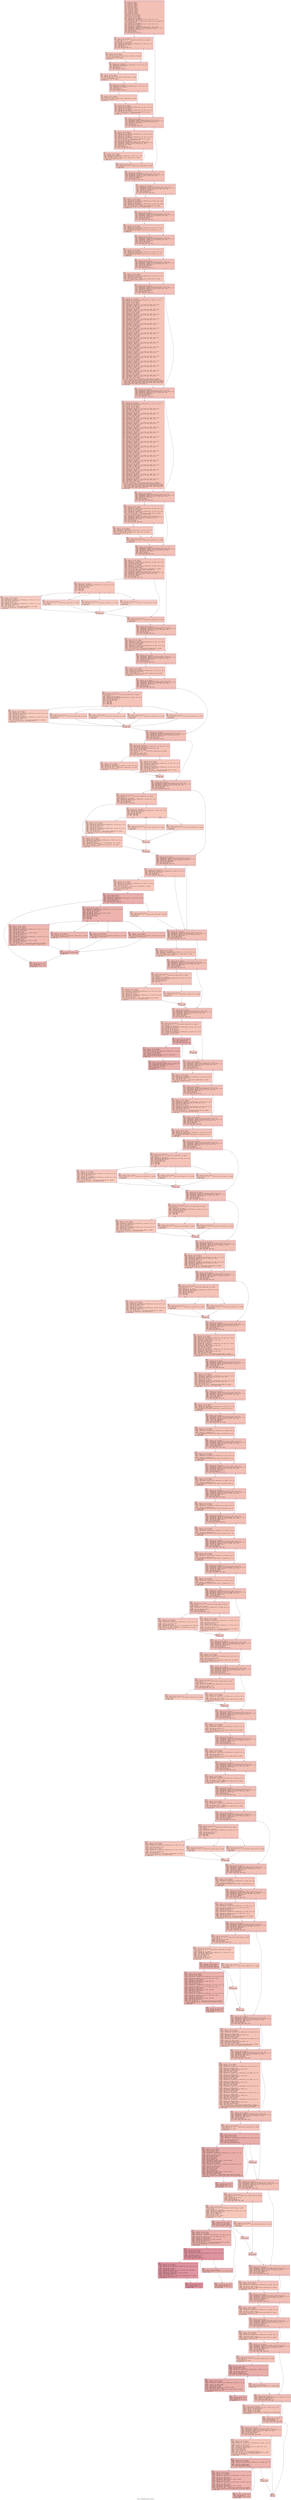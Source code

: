 digraph "CFG for 'TIFFPrintDirectory' function" {
	label="CFG for 'TIFFPrintDirectory' function";

	Node0x60000011af30 [shape=record,color="#3d50c3ff", style=filled, fillcolor="#e5705870" fontname="Courier",label="{3:\l|  %4 = alloca ptr, align 8\l  %5 = alloca ptr, align 8\l  %6 = alloca i64, align 8\l  %7 = alloca ptr, align 8\l  %8 = alloca ptr, align 8\l  %9 = alloca i16, align 2\l  %10 = alloca i64, align 8\l  %11 = alloca i64, align 8\l  %12 = alloca ptr, align 8\l  %13 = alloca ptr, align 8\l  %14 = alloca ptr, align 8\l  %15 = alloca ptr, align 8\l  %16 = alloca i64, align 8\l  store ptr %0, ptr %4, align 8\l  store ptr %1, ptr %5, align 8\l  store i64 %2, ptr %6, align 8\l  %17 = load ptr, ptr %5, align 8\l  %18 = load ptr, ptr %4, align 8\l  %19 = getelementptr inbounds %struct.tiff, ptr %18, i32 0, i32 4\l  %20 = load i64, ptr %19, align 8\l  %21 = call i32 (ptr, ptr, ...) @fprintf(ptr noundef %17, ptr noundef @.str,\l... i64 noundef %20) #4\l  %22 = load ptr, ptr %4, align 8\l  %23 = getelementptr inbounds %struct.tiff, ptr %22, i32 0, i32 6\l  store ptr %23, ptr %7, align 8\l  %24 = load ptr, ptr %4, align 8\l  %25 = getelementptr inbounds %struct.tiff, ptr %24, i32 0, i32 6\l  %26 = getelementptr inbounds %struct.TIFFDirectory, ptr %25, i32 0, i32 0\l  %27 = getelementptr inbounds [3 x i64], ptr %26, i64 0, i64 0\l  %28 = load i64, ptr %27, align 8\l  %29 = and i64 %28, 32\l  %30 = icmp ne i64 %29, 0\l  br i1 %30, label %31, label %72\l|{<s0>T|<s1>F}}"];
	Node0x60000011af30:s0 -> Node0x60000011af80[tooltip="3 -> 31\nProbability 50.00%" ];
	Node0x60000011af30:s1 -> Node0x60000011b1b0[tooltip="3 -> 72\nProbability 50.00%" ];
	Node0x60000011af80 [shape=record,color="#3d50c3ff", style=filled, fillcolor="#e8765c70" fontname="Courier",label="{31:\l|  %32 = load ptr, ptr %5, align 8\l  %33 = call i32 (ptr, ptr, ...) @fprintf(ptr noundef %32, ptr noundef\l... @.str.1) #4\l  store ptr @.str.2, ptr %8, align 8\l  %34 = load ptr, ptr %7, align 8\l  %35 = getelementptr inbounds %struct.TIFFDirectory, ptr %34, i32 0, i32 7\l  %36 = load i64, ptr %35, align 8\l  %37 = and i64 %36, 1\l  %38 = icmp ne i64 %37, 0\l  br i1 %38, label %39, label %43\l|{<s0>T|<s1>F}}"];
	Node0x60000011af80:s0 -> Node0x60000011afd0[tooltip="31 -> 39\nProbability 50.00%" ];
	Node0x60000011af80:s1 -> Node0x60000011b020[tooltip="31 -> 43\nProbability 50.00%" ];
	Node0x60000011afd0 [shape=record,color="#3d50c3ff", style=filled, fillcolor="#ec7f6370" fontname="Courier",label="{39:\l|  %40 = load ptr, ptr %5, align 8\l  %41 = load ptr, ptr %8, align 8\l  %42 = call i32 (ptr, ptr, ...) @fprintf(ptr noundef %40, ptr noundef\l... @.str.3, ptr noundef %41) #4\l  store ptr @.str.4, ptr %8, align 8\l  br label %43\l}"];
	Node0x60000011afd0 -> Node0x60000011b020[tooltip="39 -> 43\nProbability 100.00%" ];
	Node0x60000011b020 [shape=record,color="#3d50c3ff", style=filled, fillcolor="#e8765c70" fontname="Courier",label="{43:\l|  %44 = load ptr, ptr %7, align 8\l  %45 = getelementptr inbounds %struct.TIFFDirectory, ptr %44, i32 0, i32 7\l  %46 = load i64, ptr %45, align 8\l  %47 = and i64 %46, 2\l  %48 = icmp ne i64 %47, 0\l  br i1 %48, label %49, label %53\l|{<s0>T|<s1>F}}"];
	Node0x60000011b020:s0 -> Node0x60000011b070[tooltip="43 -> 49\nProbability 50.00%" ];
	Node0x60000011b020:s1 -> Node0x60000011b0c0[tooltip="43 -> 53\nProbability 50.00%" ];
	Node0x60000011b070 [shape=record,color="#3d50c3ff", style=filled, fillcolor="#ec7f6370" fontname="Courier",label="{49:\l|  %50 = load ptr, ptr %5, align 8\l  %51 = load ptr, ptr %8, align 8\l  %52 = call i32 (ptr, ptr, ...) @fprintf(ptr noundef %50, ptr noundef\l... @.str.5, ptr noundef %51) #4\l  store ptr @.str.4, ptr %8, align 8\l  br label %53\l}"];
	Node0x60000011b070 -> Node0x60000011b0c0[tooltip="49 -> 53\nProbability 100.00%" ];
	Node0x60000011b0c0 [shape=record,color="#3d50c3ff", style=filled, fillcolor="#e8765c70" fontname="Courier",label="{53:\l|  %54 = load ptr, ptr %7, align 8\l  %55 = getelementptr inbounds %struct.TIFFDirectory, ptr %54, i32 0, i32 7\l  %56 = load i64, ptr %55, align 8\l  %57 = and i64 %56, 4\l  %58 = icmp ne i64 %57, 0\l  br i1 %58, label %59, label %63\l|{<s0>T|<s1>F}}"];
	Node0x60000011b0c0:s0 -> Node0x60000011b110[tooltip="53 -> 59\nProbability 50.00%" ];
	Node0x60000011b0c0:s1 -> Node0x60000011b160[tooltip="53 -> 63\nProbability 50.00%" ];
	Node0x60000011b110 [shape=record,color="#3d50c3ff", style=filled, fillcolor="#ec7f6370" fontname="Courier",label="{59:\l|  %60 = load ptr, ptr %5, align 8\l  %61 = load ptr, ptr %8, align 8\l  %62 = call i32 (ptr, ptr, ...) @fprintf(ptr noundef %60, ptr noundef\l... @.str.6, ptr noundef %61) #4\l  br label %63\l}"];
	Node0x60000011b110 -> Node0x60000011b160[tooltip="59 -> 63\nProbability 100.00%" ];
	Node0x60000011b160 [shape=record,color="#3d50c3ff", style=filled, fillcolor="#e8765c70" fontname="Courier",label="{63:\l|  %64 = load ptr, ptr %5, align 8\l  %65 = load ptr, ptr %7, align 8\l  %66 = getelementptr inbounds %struct.TIFFDirectory, ptr %65, i32 0, i32 7\l  %67 = load i64, ptr %66, align 8\l  %68 = load ptr, ptr %7, align 8\l  %69 = getelementptr inbounds %struct.TIFFDirectory, ptr %68, i32 0, i32 7\l  %70 = load i64, ptr %69, align 8\l  %71 = call i32 (ptr, ptr, ...) @fprintf(ptr noundef %64, ptr noundef\l... @.str.7, i64 noundef %67, i64 noundef %70) #4\l  br label %72\l}"];
	Node0x60000011b160 -> Node0x60000011b1b0[tooltip="63 -> 72\nProbability 100.00%" ];
	Node0x60000011b1b0 [shape=record,color="#3d50c3ff", style=filled, fillcolor="#e5705870" fontname="Courier",label="{72:\l|  %73 = load ptr, ptr %4, align 8\l  %74 = getelementptr inbounds %struct.tiff, ptr %73, i32 0, i32 6\l  %75 = getelementptr inbounds %struct.TIFFDirectory, ptr %74, i32 0, i32 0\l  %76 = getelementptr inbounds [3 x i64], ptr %75, i64 0, i64 0\l  %77 = load i64, ptr %76, align 8\l  %78 = and i64 %77, 2\l  %79 = icmp ne i64 %78, 0\l  br i1 %79, label %80, label %105\l|{<s0>T|<s1>F}}"];
	Node0x60000011b1b0:s0 -> Node0x60000011b200[tooltip="72 -> 80\nProbability 50.00%" ];
	Node0x60000011b1b0:s1 -> Node0x60000011b2f0[tooltip="72 -> 105\nProbability 50.00%" ];
	Node0x60000011b200 [shape=record,color="#3d50c3ff", style=filled, fillcolor="#e8765c70" fontname="Courier",label="{80:\l|  %81 = load ptr, ptr %5, align 8\l  %82 = load ptr, ptr %7, align 8\l  %83 = getelementptr inbounds %struct.TIFFDirectory, ptr %82, i32 0, i32 1\l  %84 = load i64, ptr %83, align 8\l  %85 = load ptr, ptr %7, align 8\l  %86 = getelementptr inbounds %struct.TIFFDirectory, ptr %85, i32 0, i32 2\l  %87 = load i64, ptr %86, align 8\l  %88 = call i32 (ptr, ptr, ...) @fprintf(ptr noundef %81, ptr noundef\l... @.str.8, i64 noundef %84, i64 noundef %87) #4\l  %89 = load ptr, ptr %4, align 8\l  %90 = getelementptr inbounds %struct.tiff, ptr %89, i32 0, i32 6\l  %91 = getelementptr inbounds %struct.TIFFDirectory, ptr %90, i32 0, i32 0\l  %92 = getelementptr inbounds [3 x i64], ptr %91, i64 0, i64 1\l  %93 = load i64, ptr %92, align 8\l  %94 = and i64 %93, 8\l  %95 = icmp ne i64 %94, 0\l  br i1 %95, label %96, label %102\l|{<s0>T|<s1>F}}"];
	Node0x60000011b200:s0 -> Node0x60000011b250[tooltip="80 -> 96\nProbability 50.00%" ];
	Node0x60000011b200:s1 -> Node0x60000011b2a0[tooltip="80 -> 102\nProbability 50.00%" ];
	Node0x60000011b250 [shape=record,color="#3d50c3ff", style=filled, fillcolor="#ec7f6370" fontname="Courier",label="{96:\l|  %97 = load ptr, ptr %5, align 8\l  %98 = load ptr, ptr %7, align 8\l  %99 = getelementptr inbounds %struct.TIFFDirectory, ptr %98, i32 0, i32 3\l  %100 = load i64, ptr %99, align 8\l  %101 = call i32 (ptr, ptr, ...) @fprintf(ptr noundef %97, ptr noundef\l... @.str.9, i64 noundef %100) #4\l  br label %102\l}"];
	Node0x60000011b250 -> Node0x60000011b2a0[tooltip="96 -> 102\nProbability 100.00%" ];
	Node0x60000011b2a0 [shape=record,color="#3d50c3ff", style=filled, fillcolor="#e8765c70" fontname="Courier",label="{102:\l|  %103 = load ptr, ptr %5, align 8\l  %104 = call i32 (ptr, ptr, ...) @fprintf(ptr noundef %103, ptr noundef\l... @.str.10) #4\l  br label %105\l}"];
	Node0x60000011b2a0 -> Node0x60000011b2f0[tooltip="102 -> 105\nProbability 100.00%" ];
	Node0x60000011b2f0 [shape=record,color="#3d50c3ff", style=filled, fillcolor="#e5705870" fontname="Courier",label="{105:\l|  %106 = load ptr, ptr %4, align 8\l  %107 = getelementptr inbounds %struct.tiff, ptr %106, i32 0, i32 6\l  %108 = getelementptr inbounds %struct.TIFFDirectory, ptr %107, i32 0, i32 0\l  %109 = getelementptr inbounds [3 x i64], ptr %108, i64 0, i64 1\l  %110 = load i64, ptr %109, align 8\l  %111 = and i64 %110, 8388608\l  %112 = icmp ne i64 %111, 0\l  br i1 %112, label %121, label %113\l|{<s0>T|<s1>F}}"];
	Node0x60000011b2f0:s0 -> Node0x60000011b390[tooltip="105 -> 121\nProbability 50.00%" ];
	Node0x60000011b2f0:s1 -> Node0x60000011b340[tooltip="105 -> 113\nProbability 50.00%" ];
	Node0x60000011b340 [shape=record,color="#3d50c3ff", style=filled, fillcolor="#e8765c70" fontname="Courier",label="{113:\l|  %114 = load ptr, ptr %4, align 8\l  %115 = getelementptr inbounds %struct.tiff, ptr %114, i32 0, i32 6\l  %116 = getelementptr inbounds %struct.TIFFDirectory, ptr %115, i32 0, i32 0\l  %117 = getelementptr inbounds [3 x i64], ptr %116, i64 0, i64 1\l  %118 = load i64, ptr %117, align 8\l  %119 = and i64 %118, 16777216\l  %120 = icmp ne i64 %119, 0\l  br i1 %120, label %121, label %130\l|{<s0>T|<s1>F}}"];
	Node0x60000011b340:s0 -> Node0x60000011b390[tooltip="113 -> 121\nProbability 50.00%" ];
	Node0x60000011b340:s1 -> Node0x60000011b3e0[tooltip="113 -> 130\nProbability 50.00%" ];
	Node0x60000011b390 [shape=record,color="#3d50c3ff", style=filled, fillcolor="#e5705870" fontname="Courier",label="{121:\l|  %122 = load ptr, ptr %5, align 8\l  %123 = load ptr, ptr %7, align 8\l  %124 = getelementptr inbounds %struct.TIFFDirectory, ptr %123, i32 0, i32 67\l  %125 = load i64, ptr %124, align 8\l  %126 = load ptr, ptr %7, align 8\l  %127 = getelementptr inbounds %struct.TIFFDirectory, ptr %126, i32 0, i32 68\l  %128 = load i64, ptr %127, align 8\l  %129 = call i32 (ptr, ptr, ...) @fprintf(ptr noundef %122, ptr noundef\l... @.str.11, i64 noundef %125, i64 noundef %128) #4\l  br label %130\l}"];
	Node0x60000011b390 -> Node0x60000011b3e0[tooltip="121 -> 130\nProbability 100.00%" ];
	Node0x60000011b3e0 [shape=record,color="#3d50c3ff", style=filled, fillcolor="#e5705870" fontname="Courier",label="{130:\l|  %131 = load ptr, ptr %4, align 8\l  %132 = getelementptr inbounds %struct.tiff, ptr %131, i32 0, i32 6\l  %133 = getelementptr inbounds %struct.TIFFDirectory, ptr %132, i32 0, i32 0\l  %134 = getelementptr inbounds [3 x i64], ptr %133, i64 0, i64 1\l  %135 = load i64, ptr %134, align 8\l  %136 = and i64 %135, 33554432\l  %137 = icmp ne i64 %136, 0\l  br i1 %137, label %138, label %143\l|{<s0>T|<s1>F}}"];
	Node0x60000011b3e0:s0 -> Node0x60000011b430[tooltip="130 -> 138\nProbability 50.00%" ];
	Node0x60000011b3e0:s1 -> Node0x60000011b480[tooltip="130 -> 143\nProbability 50.00%" ];
	Node0x60000011b430 [shape=record,color="#3d50c3ff", style=filled, fillcolor="#e8765c70" fontname="Courier",label="{138:\l|  %139 = load ptr, ptr %5, align 8\l  %140 = load ptr, ptr %7, align 8\l  %141 = getelementptr inbounds %struct.TIFFDirectory, ptr %140, i32 0, i32 69\l  %142 = load ptr, ptr %141, align 8\l  call void @_TIFFprintAsciiTag(ptr noundef %139, ptr noundef @.str.12, ptr\l... noundef %142)\l  br label %143\l}"];
	Node0x60000011b430 -> Node0x60000011b480[tooltip="138 -> 143\nProbability 100.00%" ];
	Node0x60000011b480 [shape=record,color="#3d50c3ff", style=filled, fillcolor="#e5705870" fontname="Courier",label="{143:\l|  %144 = load ptr, ptr %4, align 8\l  %145 = getelementptr inbounds %struct.tiff, ptr %144, i32 0, i32 6\l  %146 = getelementptr inbounds %struct.TIFFDirectory, ptr %145, i32 0, i32 0\l  %147 = getelementptr inbounds [3 x i64], ptr %146, i64 0, i64 1\l  %148 = load i64, ptr %147, align 8\l  %149 = and i64 %148, 67108864\l  %150 = icmp ne i64 %149, 0\l  br i1 %150, label %151, label %156\l|{<s0>T|<s1>F}}"];
	Node0x60000011b480:s0 -> Node0x60000011b4d0[tooltip="143 -> 151\nProbability 50.00%" ];
	Node0x60000011b480:s1 -> Node0x60000011b520[tooltip="143 -> 156\nProbability 50.00%" ];
	Node0x60000011b4d0 [shape=record,color="#3d50c3ff", style=filled, fillcolor="#e8765c70" fontname="Courier",label="{151:\l|  %152 = load ptr, ptr %5, align 8\l  %153 = load ptr, ptr %7, align 8\l  %154 = getelementptr inbounds %struct.TIFFDirectory, ptr %153, i32 0, i32 70\l  %155 = load ptr, ptr %154, align 8\l  call void @_TIFFprintAsciiTag(ptr noundef %152, ptr noundef @.str.13, ptr\l... noundef %155)\l  br label %156\l}"];
	Node0x60000011b4d0 -> Node0x60000011b520[tooltip="151 -> 156\nProbability 100.00%" ];
	Node0x60000011b520 [shape=record,color="#3d50c3ff", style=filled, fillcolor="#e5705870" fontname="Courier",label="{156:\l|  %157 = load ptr, ptr %4, align 8\l  %158 = getelementptr inbounds %struct.tiff, ptr %157, i32 0, i32 6\l  %159 = getelementptr inbounds %struct.TIFFDirectory, ptr %158, i32 0, i32 0\l  %160 = getelementptr inbounds [3 x i64], ptr %159, i64 0, i64 1\l  %161 = load i64, ptr %160, align 8\l  %162 = and i64 %161, 134217728\l  %163 = icmp ne i64 %162, 0\l  br i1 %163, label %164, label %171\l|{<s0>T|<s1>F}}"];
	Node0x60000011b520:s0 -> Node0x60000011b570[tooltip="156 -> 164\nProbability 50.00%" ];
	Node0x60000011b520:s1 -> Node0x60000011b5c0[tooltip="156 -> 171\nProbability 50.00%" ];
	Node0x60000011b570 [shape=record,color="#3d50c3ff", style=filled, fillcolor="#e8765c70" fontname="Courier",label="{164:\l|  %165 = load ptr, ptr %5, align 8\l  %166 = load ptr, ptr %7, align 8\l  %167 = getelementptr inbounds %struct.TIFFDirectory, ptr %166, i32 0, i32 71\l  %168 = load float, ptr %167, align 8\l  %169 = fpext float %168 to double\l  %170 = call i32 (ptr, ptr, ...) @fprintf(ptr noundef %165, ptr noundef\l... @.str.14, double noundef %169) #4\l  br label %171\l}"];
	Node0x60000011b570 -> Node0x60000011b5c0[tooltip="164 -> 171\nProbability 100.00%" ];
	Node0x60000011b5c0 [shape=record,color="#3d50c3ff", style=filled, fillcolor="#e5705870" fontname="Courier",label="{171:\l|  %172 = load ptr, ptr %4, align 8\l  %173 = getelementptr inbounds %struct.tiff, ptr %172, i32 0, i32 6\l  %174 = getelementptr inbounds %struct.TIFFDirectory, ptr %173, i32 0, i32 0\l  %175 = getelementptr inbounds [3 x i64], ptr %174, i64 0, i64 1\l  %176 = load i64, ptr %175, align 8\l  %177 = and i64 %176, 268435456\l  %178 = icmp ne i64 %177, 0\l  br i1 %178, label %179, label %265\l|{<s0>T|<s1>F}}"];
	Node0x60000011b5c0:s0 -> Node0x60000011b610[tooltip="171 -> 179\nProbability 50.00%" ];
	Node0x60000011b5c0:s1 -> Node0x60000011b660[tooltip="171 -> 265\nProbability 50.00%" ];
	Node0x60000011b610 [shape=record,color="#3d50c3ff", style=filled, fillcolor="#e8765c70" fontname="Courier",label="{179:\l|  %180 = load ptr, ptr %7, align 8\l  %181 = getelementptr inbounds %struct.TIFFDirectory, ptr %180, i32 0, i32 72\l  %182 = load ptr, ptr %181, align 8\l  store ptr %182, ptr %12, align 8\l  %183 = load ptr, ptr %5, align 8\l  %184 = load ptr, ptr %12, align 8\l  %185 = getelementptr inbounds [4 x [4 x float]], ptr %184, i64 0, i64 0\l  %186 = getelementptr inbounds [4 x float], ptr %185, i64 0, i64 0\l  %187 = load float, ptr %186, align 4\l  %188 = fpext float %187 to double\l  %189 = load ptr, ptr %12, align 8\l  %190 = getelementptr inbounds [4 x [4 x float]], ptr %189, i64 0, i64 0\l  %191 = getelementptr inbounds [4 x float], ptr %190, i64 0, i64 1\l  %192 = load float, ptr %191, align 4\l  %193 = fpext float %192 to double\l  %194 = load ptr, ptr %12, align 8\l  %195 = getelementptr inbounds [4 x [4 x float]], ptr %194, i64 0, i64 0\l  %196 = getelementptr inbounds [4 x float], ptr %195, i64 0, i64 2\l  %197 = load float, ptr %196, align 4\l  %198 = fpext float %197 to double\l  %199 = load ptr, ptr %12, align 8\l  %200 = getelementptr inbounds [4 x [4 x float]], ptr %199, i64 0, i64 0\l  %201 = getelementptr inbounds [4 x float], ptr %200, i64 0, i64 3\l  %202 = load float, ptr %201, align 4\l  %203 = fpext float %202 to double\l  %204 = load ptr, ptr %12, align 8\l  %205 = getelementptr inbounds [4 x [4 x float]], ptr %204, i64 0, i64 1\l  %206 = getelementptr inbounds [4 x float], ptr %205, i64 0, i64 0\l  %207 = load float, ptr %206, align 4\l  %208 = fpext float %207 to double\l  %209 = load ptr, ptr %12, align 8\l  %210 = getelementptr inbounds [4 x [4 x float]], ptr %209, i64 0, i64 1\l  %211 = getelementptr inbounds [4 x float], ptr %210, i64 0, i64 1\l  %212 = load float, ptr %211, align 4\l  %213 = fpext float %212 to double\l  %214 = load ptr, ptr %12, align 8\l  %215 = getelementptr inbounds [4 x [4 x float]], ptr %214, i64 0, i64 1\l  %216 = getelementptr inbounds [4 x float], ptr %215, i64 0, i64 2\l  %217 = load float, ptr %216, align 4\l  %218 = fpext float %217 to double\l  %219 = load ptr, ptr %12, align 8\l  %220 = getelementptr inbounds [4 x [4 x float]], ptr %219, i64 0, i64 1\l  %221 = getelementptr inbounds [4 x float], ptr %220, i64 0, i64 3\l  %222 = load float, ptr %221, align 4\l  %223 = fpext float %222 to double\l  %224 = load ptr, ptr %12, align 8\l  %225 = getelementptr inbounds [4 x [4 x float]], ptr %224, i64 0, i64 2\l  %226 = getelementptr inbounds [4 x float], ptr %225, i64 0, i64 0\l  %227 = load float, ptr %226, align 4\l  %228 = fpext float %227 to double\l  %229 = load ptr, ptr %12, align 8\l  %230 = getelementptr inbounds [4 x [4 x float]], ptr %229, i64 0, i64 2\l  %231 = getelementptr inbounds [4 x float], ptr %230, i64 0, i64 1\l  %232 = load float, ptr %231, align 4\l  %233 = fpext float %232 to double\l  %234 = load ptr, ptr %12, align 8\l  %235 = getelementptr inbounds [4 x [4 x float]], ptr %234, i64 0, i64 2\l  %236 = getelementptr inbounds [4 x float], ptr %235, i64 0, i64 2\l  %237 = load float, ptr %236, align 4\l  %238 = fpext float %237 to double\l  %239 = load ptr, ptr %12, align 8\l  %240 = getelementptr inbounds [4 x [4 x float]], ptr %239, i64 0, i64 2\l  %241 = getelementptr inbounds [4 x float], ptr %240, i64 0, i64 3\l  %242 = load float, ptr %241, align 4\l  %243 = fpext float %242 to double\l  %244 = load ptr, ptr %12, align 8\l  %245 = getelementptr inbounds [4 x [4 x float]], ptr %244, i64 0, i64 3\l  %246 = getelementptr inbounds [4 x float], ptr %245, i64 0, i64 0\l  %247 = load float, ptr %246, align 4\l  %248 = fpext float %247 to double\l  %249 = load ptr, ptr %12, align 8\l  %250 = getelementptr inbounds [4 x [4 x float]], ptr %249, i64 0, i64 3\l  %251 = getelementptr inbounds [4 x float], ptr %250, i64 0, i64 1\l  %252 = load float, ptr %251, align 4\l  %253 = fpext float %252 to double\l  %254 = load ptr, ptr %12, align 8\l  %255 = getelementptr inbounds [4 x [4 x float]], ptr %254, i64 0, i64 3\l  %256 = getelementptr inbounds [4 x float], ptr %255, i64 0, i64 2\l  %257 = load float, ptr %256, align 4\l  %258 = fpext float %257 to double\l  %259 = load ptr, ptr %12, align 8\l  %260 = getelementptr inbounds [4 x [4 x float]], ptr %259, i64 0, i64 3\l  %261 = getelementptr inbounds [4 x float], ptr %260, i64 0, i64 3\l  %262 = load float, ptr %261, align 4\l  %263 = fpext float %262 to double\l  %264 = call i32 (ptr, ptr, ...) @fprintf(ptr noundef %183, ptr noundef\l... @.str.15, double noundef %188, double noundef %193, double noundef %198,\l... double noundef %203, double noundef %208, double noundef %213, double noundef\l... %218, double noundef %223, double noundef %228, double noundef %233, double\l... noundef %238, double noundef %243, double noundef %248, double noundef %253,\l... double noundef %258, double noundef %263) #4\l  br label %265\l}"];
	Node0x60000011b610 -> Node0x60000011b660[tooltip="179 -> 265\nProbability 100.00%" ];
	Node0x60000011b660 [shape=record,color="#3d50c3ff", style=filled, fillcolor="#e5705870" fontname="Courier",label="{265:\l|  %266 = load ptr, ptr %4, align 8\l  %267 = getelementptr inbounds %struct.tiff, ptr %266, i32 0, i32 6\l  %268 = getelementptr inbounds %struct.TIFFDirectory, ptr %267, i32 0, i32 0\l  %269 = getelementptr inbounds [3 x i64], ptr %268, i64 0, i64 1\l  %270 = load i64, ptr %269, align 8\l  %271 = and i64 %270, 536870912\l  %272 = icmp ne i64 %271, 0\l  br i1 %272, label %273, label %359\l|{<s0>T|<s1>F}}"];
	Node0x60000011b660:s0 -> Node0x60000011b6b0[tooltip="265 -> 273\nProbability 50.00%" ];
	Node0x60000011b660:s1 -> Node0x60000011b700[tooltip="265 -> 359\nProbability 50.00%" ];
	Node0x60000011b6b0 [shape=record,color="#3d50c3ff", style=filled, fillcolor="#e8765c70" fontname="Courier",label="{273:\l|  %274 = load ptr, ptr %7, align 8\l  %275 = getelementptr inbounds %struct.TIFFDirectory, ptr %274, i32 0, i32 73\l  %276 = load ptr, ptr %275, align 8\l  store ptr %276, ptr %13, align 8\l  %277 = load ptr, ptr %5, align 8\l  %278 = load ptr, ptr %13, align 8\l  %279 = getelementptr inbounds [4 x [4 x float]], ptr %278, i64 0, i64 0\l  %280 = getelementptr inbounds [4 x float], ptr %279, i64 0, i64 0\l  %281 = load float, ptr %280, align 4\l  %282 = fpext float %281 to double\l  %283 = load ptr, ptr %13, align 8\l  %284 = getelementptr inbounds [4 x [4 x float]], ptr %283, i64 0, i64 0\l  %285 = getelementptr inbounds [4 x float], ptr %284, i64 0, i64 1\l  %286 = load float, ptr %285, align 4\l  %287 = fpext float %286 to double\l  %288 = load ptr, ptr %13, align 8\l  %289 = getelementptr inbounds [4 x [4 x float]], ptr %288, i64 0, i64 0\l  %290 = getelementptr inbounds [4 x float], ptr %289, i64 0, i64 2\l  %291 = load float, ptr %290, align 4\l  %292 = fpext float %291 to double\l  %293 = load ptr, ptr %13, align 8\l  %294 = getelementptr inbounds [4 x [4 x float]], ptr %293, i64 0, i64 0\l  %295 = getelementptr inbounds [4 x float], ptr %294, i64 0, i64 3\l  %296 = load float, ptr %295, align 4\l  %297 = fpext float %296 to double\l  %298 = load ptr, ptr %13, align 8\l  %299 = getelementptr inbounds [4 x [4 x float]], ptr %298, i64 0, i64 1\l  %300 = getelementptr inbounds [4 x float], ptr %299, i64 0, i64 0\l  %301 = load float, ptr %300, align 4\l  %302 = fpext float %301 to double\l  %303 = load ptr, ptr %13, align 8\l  %304 = getelementptr inbounds [4 x [4 x float]], ptr %303, i64 0, i64 1\l  %305 = getelementptr inbounds [4 x float], ptr %304, i64 0, i64 1\l  %306 = load float, ptr %305, align 4\l  %307 = fpext float %306 to double\l  %308 = load ptr, ptr %13, align 8\l  %309 = getelementptr inbounds [4 x [4 x float]], ptr %308, i64 0, i64 1\l  %310 = getelementptr inbounds [4 x float], ptr %309, i64 0, i64 2\l  %311 = load float, ptr %310, align 4\l  %312 = fpext float %311 to double\l  %313 = load ptr, ptr %13, align 8\l  %314 = getelementptr inbounds [4 x [4 x float]], ptr %313, i64 0, i64 1\l  %315 = getelementptr inbounds [4 x float], ptr %314, i64 0, i64 3\l  %316 = load float, ptr %315, align 4\l  %317 = fpext float %316 to double\l  %318 = load ptr, ptr %13, align 8\l  %319 = getelementptr inbounds [4 x [4 x float]], ptr %318, i64 0, i64 2\l  %320 = getelementptr inbounds [4 x float], ptr %319, i64 0, i64 0\l  %321 = load float, ptr %320, align 4\l  %322 = fpext float %321 to double\l  %323 = load ptr, ptr %13, align 8\l  %324 = getelementptr inbounds [4 x [4 x float]], ptr %323, i64 0, i64 2\l  %325 = getelementptr inbounds [4 x float], ptr %324, i64 0, i64 1\l  %326 = load float, ptr %325, align 4\l  %327 = fpext float %326 to double\l  %328 = load ptr, ptr %13, align 8\l  %329 = getelementptr inbounds [4 x [4 x float]], ptr %328, i64 0, i64 2\l  %330 = getelementptr inbounds [4 x float], ptr %329, i64 0, i64 2\l  %331 = load float, ptr %330, align 4\l  %332 = fpext float %331 to double\l  %333 = load ptr, ptr %13, align 8\l  %334 = getelementptr inbounds [4 x [4 x float]], ptr %333, i64 0, i64 2\l  %335 = getelementptr inbounds [4 x float], ptr %334, i64 0, i64 3\l  %336 = load float, ptr %335, align 4\l  %337 = fpext float %336 to double\l  %338 = load ptr, ptr %13, align 8\l  %339 = getelementptr inbounds [4 x [4 x float]], ptr %338, i64 0, i64 3\l  %340 = getelementptr inbounds [4 x float], ptr %339, i64 0, i64 0\l  %341 = load float, ptr %340, align 4\l  %342 = fpext float %341 to double\l  %343 = load ptr, ptr %13, align 8\l  %344 = getelementptr inbounds [4 x [4 x float]], ptr %343, i64 0, i64 3\l  %345 = getelementptr inbounds [4 x float], ptr %344, i64 0, i64 1\l  %346 = load float, ptr %345, align 4\l  %347 = fpext float %346 to double\l  %348 = load ptr, ptr %13, align 8\l  %349 = getelementptr inbounds [4 x [4 x float]], ptr %348, i64 0, i64 3\l  %350 = getelementptr inbounds [4 x float], ptr %349, i64 0, i64 2\l  %351 = load float, ptr %350, align 4\l  %352 = fpext float %351 to double\l  %353 = load ptr, ptr %13, align 8\l  %354 = getelementptr inbounds [4 x [4 x float]], ptr %353, i64 0, i64 3\l  %355 = getelementptr inbounds [4 x float], ptr %354, i64 0, i64 3\l  %356 = load float, ptr %355, align 4\l  %357 = fpext float %356 to double\l  %358 = call i32 (ptr, ptr, ...) @fprintf(ptr noundef %277, ptr noundef\l... @.str.16, double noundef %282, double noundef %287, double noundef %292,\l... double noundef %297, double noundef %302, double noundef %307, double noundef\l... %312, double noundef %317, double noundef %322, double noundef %327, double\l... noundef %332, double noundef %337, double noundef %342, double noundef %347,\l... double noundef %352, double noundef %357) #4\l  br label %359\l}"];
	Node0x60000011b6b0 -> Node0x60000011b700[tooltip="273 -> 359\nProbability 100.00%" ];
	Node0x60000011b700 [shape=record,color="#3d50c3ff", style=filled, fillcolor="#e5705870" fontname="Courier",label="{359:\l|  %360 = load ptr, ptr %4, align 8\l  %361 = getelementptr inbounds %struct.tiff, ptr %360, i32 0, i32 6\l  %362 = getelementptr inbounds %struct.TIFFDirectory, ptr %361, i32 0, i32 0\l  %363 = getelementptr inbounds [3 x i64], ptr %362, i64 0, i64 0\l  %364 = load i64, ptr %363, align 8\l  %365 = and i64 %364, 4\l  %366 = icmp ne i64 %365, 0\l  br i1 %366, label %367, label %392\l|{<s0>T|<s1>F}}"];
	Node0x60000011b700:s0 -> Node0x60000011b750[tooltip="359 -> 367\nProbability 50.00%" ];
	Node0x60000011b700:s1 -> Node0x60000011b840[tooltip="359 -> 392\nProbability 50.00%" ];
	Node0x60000011b750 [shape=record,color="#3d50c3ff", style=filled, fillcolor="#e8765c70" fontname="Courier",label="{367:\l|  %368 = load ptr, ptr %5, align 8\l  %369 = load ptr, ptr %7, align 8\l  %370 = getelementptr inbounds %struct.TIFFDirectory, ptr %369, i32 0, i32 4\l  %371 = load i64, ptr %370, align 8\l  %372 = load ptr, ptr %7, align 8\l  %373 = getelementptr inbounds %struct.TIFFDirectory, ptr %372, i32 0, i32 5\l  %374 = load i64, ptr %373, align 8\l  %375 = call i32 (ptr, ptr, ...) @fprintf(ptr noundef %368, ptr noundef\l... @.str.17, i64 noundef %371, i64 noundef %374) #4\l  %376 = load ptr, ptr %4, align 8\l  %377 = getelementptr inbounds %struct.tiff, ptr %376, i32 0, i32 6\l  %378 = getelementptr inbounds %struct.TIFFDirectory, ptr %377, i32 0, i32 0\l  %379 = getelementptr inbounds [3 x i64], ptr %378, i64 0, i64 1\l  %380 = load i64, ptr %379, align 8\l  %381 = and i64 %380, 16\l  %382 = icmp ne i64 %381, 0\l  br i1 %382, label %383, label %389\l|{<s0>T|<s1>F}}"];
	Node0x60000011b750:s0 -> Node0x60000011b7a0[tooltip="367 -> 383\nProbability 50.00%" ];
	Node0x60000011b750:s1 -> Node0x60000011b7f0[tooltip="367 -> 389\nProbability 50.00%" ];
	Node0x60000011b7a0 [shape=record,color="#3d50c3ff", style=filled, fillcolor="#ec7f6370" fontname="Courier",label="{383:\l|  %384 = load ptr, ptr %5, align 8\l  %385 = load ptr, ptr %7, align 8\l  %386 = getelementptr inbounds %struct.TIFFDirectory, ptr %385, i32 0, i32 6\l  %387 = load i64, ptr %386, align 8\l  %388 = call i32 (ptr, ptr, ...) @fprintf(ptr noundef %384, ptr noundef\l... @.str.18, i64 noundef %387) #4\l  br label %389\l}"];
	Node0x60000011b7a0 -> Node0x60000011b7f0[tooltip="383 -> 389\nProbability 100.00%" ];
	Node0x60000011b7f0 [shape=record,color="#3d50c3ff", style=filled, fillcolor="#e8765c70" fontname="Courier",label="{389:\l|  %390 = load ptr, ptr %5, align 8\l  %391 = call i32 (ptr, ptr, ...) @fprintf(ptr noundef %390, ptr noundef\l... @.str.10) #4\l  br label %392\l}"];
	Node0x60000011b7f0 -> Node0x60000011b840[tooltip="389 -> 392\nProbability 100.00%" ];
	Node0x60000011b840 [shape=record,color="#3d50c3ff", style=filled, fillcolor="#e5705870" fontname="Courier",label="{392:\l|  %393 = load ptr, ptr %4, align 8\l  %394 = getelementptr inbounds %struct.tiff, ptr %393, i32 0, i32 6\l  %395 = getelementptr inbounds %struct.TIFFDirectory, ptr %394, i32 0, i32 0\l  %396 = getelementptr inbounds [3 x i64], ptr %395, i64 0, i64 0\l  %397 = load i64, ptr %396, align 8\l  %398 = and i64 %397, 8\l  %399 = icmp ne i64 %398, 0\l  br i1 %399, label %400, label %447\l|{<s0>T|<s1>F}}"];
	Node0x60000011b840:s0 -> Node0x60000011b890[tooltip="392 -> 400\nProbability 50.00%" ];
	Node0x60000011b840:s1 -> Node0x60000011bb10[tooltip="392 -> 447\nProbability 50.00%" ];
	Node0x60000011b890 [shape=record,color="#3d50c3ff", style=filled, fillcolor="#e8765c70" fontname="Courier",label="{400:\l|  %401 = load ptr, ptr %5, align 8\l  %402 = load ptr, ptr %7, align 8\l  %403 = getelementptr inbounds %struct.TIFFDirectory, ptr %402, i32 0, i32 21\l  %404 = load float, ptr %403, align 8\l  %405 = fpext float %404 to double\l  %406 = load ptr, ptr %7, align 8\l  %407 = getelementptr inbounds %struct.TIFFDirectory, ptr %406, i32 0, i32 22\l  %408 = load float, ptr %407, align 4\l  %409 = fpext float %408 to double\l  %410 = call i32 (ptr, ptr, ...) @fprintf(ptr noundef %401, ptr noundef\l... @.str.19, double noundef %405, double noundef %409) #4\l  %411 = load ptr, ptr %4, align 8\l  %412 = getelementptr inbounds %struct.tiff, ptr %411, i32 0, i32 6\l  %413 = getelementptr inbounds %struct.TIFFDirectory, ptr %412, i32 0, i32 0\l  %414 = getelementptr inbounds [3 x i64], ptr %413, i64 0, i64 0\l  %415 = load i64, ptr %414, align 8\l  %416 = and i64 %415, 4194304\l  %417 = icmp ne i64 %416, 0\l  br i1 %417, label %418, label %444\l|{<s0>T|<s1>F}}"];
	Node0x60000011b890:s0 -> Node0x60000011b8e0[tooltip="400 -> 418\nProbability 50.00%" ];
	Node0x60000011b890:s1 -> Node0x60000011bac0[tooltip="400 -> 444\nProbability 50.00%" ];
	Node0x60000011b8e0 [shape=record,color="#3d50c3ff", style=filled, fillcolor="#ec7f6370" fontname="Courier",label="{418:\l|  %419 = load ptr, ptr %7, align 8\l  %420 = getelementptr inbounds %struct.TIFFDirectory, ptr %419, i32 0, i32 23\l  %421 = load i16, ptr %420, align 8\l  %422 = zext i16 %421 to i32\l  switch i32 %422, label %432 [\l    i32 1, label %423\l    i32 2, label %426\l    i32 3, label %429\l  ]\l|{<s0>def|<s1>1|<s2>2|<s3>3}}"];
	Node0x60000011b8e0:s0 -> Node0x60000011ba20[tooltip="418 -> 432\nProbability 25.00%" ];
	Node0x60000011b8e0:s1 -> Node0x60000011b930[tooltip="418 -> 423\nProbability 25.00%" ];
	Node0x60000011b8e0:s2 -> Node0x60000011b980[tooltip="418 -> 426\nProbability 25.00%" ];
	Node0x60000011b8e0:s3 -> Node0x60000011b9d0[tooltip="418 -> 429\nProbability 25.00%" ];
	Node0x60000011b930 [shape=record,color="#3d50c3ff", style=filled, fillcolor="#f2907270" fontname="Courier",label="{423:\l|  %424 = load ptr, ptr %5, align 8\l  %425 = call i32 (ptr, ptr, ...) @fprintf(ptr noundef %424, ptr noundef\l... @.str.20) #4\l  br label %443\l}"];
	Node0x60000011b930 -> Node0x60000011ba70[tooltip="423 -> 443\nProbability 100.00%" ];
	Node0x60000011b980 [shape=record,color="#3d50c3ff", style=filled, fillcolor="#f2907270" fontname="Courier",label="{426:\l|  %427 = load ptr, ptr %5, align 8\l  %428 = call i32 (ptr, ptr, ...) @fprintf(ptr noundef %427, ptr noundef\l... @.str.21) #4\l  br label %443\l}"];
	Node0x60000011b980 -> Node0x60000011ba70[tooltip="426 -> 443\nProbability 100.00%" ];
	Node0x60000011b9d0 [shape=record,color="#3d50c3ff", style=filled, fillcolor="#f2907270" fontname="Courier",label="{429:\l|  %430 = load ptr, ptr %5, align 8\l  %431 = call i32 (ptr, ptr, ...) @fprintf(ptr noundef %430, ptr noundef\l... @.str.22) #4\l  br label %443\l}"];
	Node0x60000011b9d0 -> Node0x60000011ba70[tooltip="429 -> 443\nProbability 100.00%" ];
	Node0x60000011ba20 [shape=record,color="#3d50c3ff", style=filled, fillcolor="#f2907270" fontname="Courier",label="{432:\l|  %433 = load ptr, ptr %5, align 8\l  %434 = load ptr, ptr %7, align 8\l  %435 = getelementptr inbounds %struct.TIFFDirectory, ptr %434, i32 0, i32 23\l  %436 = load i16, ptr %435, align 8\l  %437 = zext i16 %436 to i32\l  %438 = load ptr, ptr %7, align 8\l  %439 = getelementptr inbounds %struct.TIFFDirectory, ptr %438, i32 0, i32 23\l  %440 = load i16, ptr %439, align 8\l  %441 = zext i16 %440 to i32\l  %442 = call i32 (ptr, ptr, ...) @fprintf(ptr noundef %433, ptr noundef\l... @.str.23, i32 noundef %437, i32 noundef %441) #4\l  br label %443\l}"];
	Node0x60000011ba20 -> Node0x60000011ba70[tooltip="432 -> 443\nProbability 100.00%" ];
	Node0x60000011ba70 [shape=record,color="#3d50c3ff", style=filled, fillcolor="#ec7f6370" fontname="Courier",label="{443:\l|  br label %444\l}"];
	Node0x60000011ba70 -> Node0x60000011bac0[tooltip="443 -> 444\nProbability 100.00%" ];
	Node0x60000011bac0 [shape=record,color="#3d50c3ff", style=filled, fillcolor="#e8765c70" fontname="Courier",label="{444:\l|  %445 = load ptr, ptr %5, align 8\l  %446 = call i32 (ptr, ptr, ...) @fprintf(ptr noundef %445, ptr noundef\l... @.str.10) #4\l  br label %447\l}"];
	Node0x60000011bac0 -> Node0x60000011bb10[tooltip="444 -> 447\nProbability 100.00%" ];
	Node0x60000011bb10 [shape=record,color="#3d50c3ff", style=filled, fillcolor="#e5705870" fontname="Courier",label="{447:\l|  %448 = load ptr, ptr %4, align 8\l  %449 = getelementptr inbounds %struct.tiff, ptr %448, i32 0, i32 6\l  %450 = getelementptr inbounds %struct.TIFFDirectory, ptr %449, i32 0, i32 0\l  %451 = getelementptr inbounds [3 x i64], ptr %450, i64 0, i64 0\l  %452 = load i64, ptr %451, align 8\l  %453 = and i64 %452, 16\l  %454 = icmp ne i64 %453, 0\l  br i1 %454, label %455, label %466\l|{<s0>T|<s1>F}}"];
	Node0x60000011bb10:s0 -> Node0x60000011bb60[tooltip="447 -> 455\nProbability 50.00%" ];
	Node0x60000011bb10:s1 -> Node0x60000011bbb0[tooltip="447 -> 466\nProbability 50.00%" ];
	Node0x60000011bb60 [shape=record,color="#3d50c3ff", style=filled, fillcolor="#e8765c70" fontname="Courier",label="{455:\l|  %456 = load ptr, ptr %5, align 8\l  %457 = load ptr, ptr %7, align 8\l  %458 = getelementptr inbounds %struct.TIFFDirectory, ptr %457, i32 0, i32 25\l  %459 = load float, ptr %458, align 4\l  %460 = fpext float %459 to double\l  %461 = load ptr, ptr %7, align 8\l  %462 = getelementptr inbounds %struct.TIFFDirectory, ptr %461, i32 0, i32 26\l  %463 = load float, ptr %462, align 8\l  %464 = fpext float %463 to double\l  %465 = call i32 (ptr, ptr, ...) @fprintf(ptr noundef %456, ptr noundef\l... @.str.24, double noundef %460, double noundef %464) #4\l  br label %466\l}"];
	Node0x60000011bb60 -> Node0x60000011bbb0[tooltip="455 -> 466\nProbability 100.00%" ];
	Node0x60000011bbb0 [shape=record,color="#3d50c3ff", style=filled, fillcolor="#e5705870" fontname="Courier",label="{466:\l|  %467 = load ptr, ptr %4, align 8\l  %468 = getelementptr inbounds %struct.tiff, ptr %467, i32 0, i32 6\l  %469 = getelementptr inbounds %struct.TIFFDirectory, ptr %468, i32 0, i32 0\l  %470 = getelementptr inbounds [3 x i64], ptr %469, i64 0, i64 0\l  %471 = load i64, ptr %470, align 8\l  %472 = and i64 %471, 64\l  %473 = icmp ne i64 %472, 0\l  br i1 %473, label %474, label %481\l|{<s0>T|<s1>F}}"];
	Node0x60000011bbb0:s0 -> Node0x60000011bc00[tooltip="466 -> 474\nProbability 50.00%" ];
	Node0x60000011bbb0:s1 -> Node0x60000011bc50[tooltip="466 -> 481\nProbability 50.00%" ];
	Node0x60000011bc00 [shape=record,color="#3d50c3ff", style=filled, fillcolor="#e8765c70" fontname="Courier",label="{474:\l|  %475 = load ptr, ptr %5, align 8\l  %476 = load ptr, ptr %7, align 8\l  %477 = getelementptr inbounds %struct.TIFFDirectory, ptr %476, i32 0, i32 8\l  %478 = load i16, ptr %477, align 8\l  %479 = zext i16 %478 to i32\l  %480 = call i32 (ptr, ptr, ...) @fprintf(ptr noundef %475, ptr noundef\l... @.str.25, i32 noundef %479) #4\l  br label %481\l}"];
	Node0x60000011bc00 -> Node0x60000011bc50[tooltip="474 -> 481\nProbability 100.00%" ];
	Node0x60000011bc50 [shape=record,color="#3d50c3ff", style=filled, fillcolor="#e5705870" fontname="Courier",label="{481:\l|  %482 = load ptr, ptr %4, align 8\l  %483 = getelementptr inbounds %struct.tiff, ptr %482, i32 0, i32 6\l  %484 = getelementptr inbounds %struct.TIFFDirectory, ptr %483, i32 0, i32 0\l  %485 = getelementptr inbounds [3 x i64], ptr %484, i64 0, i64 1\l  %486 = load i64, ptr %485, align 8\l  %487 = and i64 %486, 1\l  %488 = icmp ne i64 %487, 0\l  br i1 %488, label %489, label %520\l|{<s0>T|<s1>F}}"];
	Node0x60000011bc50:s0 -> Node0x60000011bca0[tooltip="481 -> 489\nProbability 50.00%" ];
	Node0x60000011bc50:s1 -> Node0x60000011bed0[tooltip="481 -> 520\nProbability 50.00%" ];
	Node0x60000011bca0 [shape=record,color="#3d50c3ff", style=filled, fillcolor="#e8765c70" fontname="Courier",label="{489:\l|  %490 = load ptr, ptr %5, align 8\l  %491 = call i32 (ptr, ptr, ...) @fprintf(ptr noundef %490, ptr noundef\l... @.str.26) #4\l  %492 = load ptr, ptr %7, align 8\l  %493 = getelementptr inbounds %struct.TIFFDirectory, ptr %492, i32 0, i32 9\l  %494 = load i16, ptr %493, align 2\l  %495 = zext i16 %494 to i32\l  switch i32 %495, label %508 [\l    i32 4, label %496\l    i32 2, label %499\l    i32 1, label %502\l    i32 3, label %505\l  ]\l|{<s0>def|<s1>4|<s2>2|<s3>1|<s4>3}}"];
	Node0x60000011bca0:s0 -> Node0x60000011be30[tooltip="489 -> 508\nProbability 20.00%" ];
	Node0x60000011bca0:s1 -> Node0x60000011bcf0[tooltip="489 -> 496\nProbability 20.00%" ];
	Node0x60000011bca0:s2 -> Node0x60000011bd40[tooltip="489 -> 499\nProbability 20.00%" ];
	Node0x60000011bca0:s3 -> Node0x60000011bd90[tooltip="489 -> 502\nProbability 20.00%" ];
	Node0x60000011bca0:s4 -> Node0x60000011bde0[tooltip="489 -> 505\nProbability 20.00%" ];
	Node0x60000011bcf0 [shape=record,color="#3d50c3ff", style=filled, fillcolor="#f08b6e70" fontname="Courier",label="{496:\l|  %497 = load ptr, ptr %5, align 8\l  %498 = call i32 (ptr, ptr, ...) @fprintf(ptr noundef %497, ptr noundef\l... @.str.27) #4\l  br label %519\l}"];
	Node0x60000011bcf0 -> Node0x60000011be80[tooltip="496 -> 519\nProbability 100.00%" ];
	Node0x60000011bd40 [shape=record,color="#3d50c3ff", style=filled, fillcolor="#f08b6e70" fontname="Courier",label="{499:\l|  %500 = load ptr, ptr %5, align 8\l  %501 = call i32 (ptr, ptr, ...) @fprintf(ptr noundef %500, ptr noundef\l... @.str.28) #4\l  br label %519\l}"];
	Node0x60000011bd40 -> Node0x60000011be80[tooltip="499 -> 519\nProbability 100.00%" ];
	Node0x60000011bd90 [shape=record,color="#3d50c3ff", style=filled, fillcolor="#f08b6e70" fontname="Courier",label="{502:\l|  %503 = load ptr, ptr %5, align 8\l  %504 = call i32 (ptr, ptr, ...) @fprintf(ptr noundef %503, ptr noundef\l... @.str.29) #4\l  br label %519\l}"];
	Node0x60000011bd90 -> Node0x60000011be80[tooltip="502 -> 519\nProbability 100.00%" ];
	Node0x60000011bde0 [shape=record,color="#3d50c3ff", style=filled, fillcolor="#f08b6e70" fontname="Courier",label="{505:\l|  %506 = load ptr, ptr %5, align 8\l  %507 = call i32 (ptr, ptr, ...) @fprintf(ptr noundef %506, ptr noundef\l... @.str.30) #4\l  br label %519\l}"];
	Node0x60000011bde0 -> Node0x60000011be80[tooltip="505 -> 519\nProbability 100.00%" ];
	Node0x60000011be30 [shape=record,color="#3d50c3ff", style=filled, fillcolor="#f08b6e70" fontname="Courier",label="{508:\l|  %509 = load ptr, ptr %5, align 8\l  %510 = load ptr, ptr %7, align 8\l  %511 = getelementptr inbounds %struct.TIFFDirectory, ptr %510, i32 0, i32 9\l  %512 = load i16, ptr %511, align 2\l  %513 = zext i16 %512 to i32\l  %514 = load ptr, ptr %7, align 8\l  %515 = getelementptr inbounds %struct.TIFFDirectory, ptr %514, i32 0, i32 9\l  %516 = load i16, ptr %515, align 2\l  %517 = zext i16 %516 to i32\l  %518 = call i32 (ptr, ptr, ...) @fprintf(ptr noundef %509, ptr noundef\l... @.str.31, i32 noundef %513, i32 noundef %517) #4\l  br label %519\l}"];
	Node0x60000011be30 -> Node0x60000011be80[tooltip="508 -> 519\nProbability 100.00%" ];
	Node0x60000011be80 [shape=record,color="#3d50c3ff", style=filled, fillcolor="#e8765c70" fontname="Courier",label="{519:\l|  br label %520\l}"];
	Node0x60000011be80 -> Node0x60000011bed0[tooltip="519 -> 520\nProbability 100.00%" ];
	Node0x60000011bed0 [shape=record,color="#3d50c3ff", style=filled, fillcolor="#e5705870" fontname="Courier",label="{520:\l|  %521 = load ptr, ptr %4, align 8\l  %522 = getelementptr inbounds %struct.tiff, ptr %521, i32 0, i32 6\l  %523 = getelementptr inbounds %struct.TIFFDirectory, ptr %522, i32 0, i32 0\l  %524 = getelementptr inbounds [3 x i64], ptr %523, i64 0, i64 0\l  %525 = load i64, ptr %524, align 8\l  %526 = and i64 %525, 128\l  %527 = icmp ne i64 %526, 0\l  br i1 %527, label %528, label %555\l|{<s0>T|<s1>F}}"];
	Node0x60000011bed0:s0 -> Node0x60000011bf20[tooltip="520 -> 528\nProbability 50.00%" ];
	Node0x60000011bed0:s1 -> Node0x60000011c0a0[tooltip="520 -> 555\nProbability 50.00%" ];
	Node0x60000011bf20 [shape=record,color="#3d50c3ff", style=filled, fillcolor="#e8765c70" fontname="Courier",label="{528:\l|  %529 = load ptr, ptr %7, align 8\l  %530 = getelementptr inbounds %struct.TIFFDirectory, ptr %529, i32 0, i32 10\l  %531 = load i16, ptr %530, align 4\l  %532 = call ptr @TIFFFindCODEC(i16 noundef zeroext %531)\l  store ptr %532, ptr %14, align 8\l  %533 = load ptr, ptr %5, align 8\l  %534 = call i32 (ptr, ptr, ...) @fprintf(ptr noundef %533, ptr noundef\l... @.str.32) #4\l  %535 = load ptr, ptr %14, align 8\l  %536 = icmp ne ptr %535, null\l  br i1 %536, label %537, label %543\l|{<s0>T|<s1>F}}"];
	Node0x60000011bf20:s0 -> Node0x60000011bf70[tooltip="528 -> 537\nProbability 62.50%" ];
	Node0x60000011bf20:s1 -> Node0x60000011c000[tooltip="528 -> 543\nProbability 37.50%" ];
	Node0x60000011bf70 [shape=record,color="#3d50c3ff", style=filled, fillcolor="#ec7f6370" fontname="Courier",label="{537:\l|  %538 = load ptr, ptr %5, align 8\l  %539 = load ptr, ptr %14, align 8\l  %540 = getelementptr inbounds %struct.TIFFCodec, ptr %539, i32 0, i32 0\l  %541 = load ptr, ptr %540, align 8\l  %542 = call i32 (ptr, ptr, ...) @fprintf(ptr noundef %538, ptr noundef\l... @.str.33, ptr noundef %541) #4\l  br label %554\l}"];
	Node0x60000011bf70 -> Node0x60000011c050[tooltip="537 -> 554\nProbability 100.00%" ];
	Node0x60000011c000 [shape=record,color="#3d50c3ff", style=filled, fillcolor="#ed836670" fontname="Courier",label="{543:\l|  %544 = load ptr, ptr %5, align 8\l  %545 = load ptr, ptr %7, align 8\l  %546 = getelementptr inbounds %struct.TIFFDirectory, ptr %545, i32 0, i32 10\l  %547 = load i16, ptr %546, align 4\l  %548 = zext i16 %547 to i32\l  %549 = load ptr, ptr %7, align 8\l  %550 = getelementptr inbounds %struct.TIFFDirectory, ptr %549, i32 0, i32 10\l  %551 = load i16, ptr %550, align 4\l  %552 = zext i16 %551 to i32\l  %553 = call i32 (ptr, ptr, ...) @fprintf(ptr noundef %544, ptr noundef\l... @.str.31, i32 noundef %548, i32 noundef %552) #4\l  br label %554\l}"];
	Node0x60000011c000 -> Node0x60000011c050[tooltip="543 -> 554\nProbability 100.00%" ];
	Node0x60000011c050 [shape=record,color="#3d50c3ff", style=filled, fillcolor="#e8765c70" fontname="Courier",label="{554:\l|  br label %555\l}"];
	Node0x60000011c050 -> Node0x60000011c0a0[tooltip="554 -> 555\nProbability 100.00%" ];
	Node0x60000011c0a0 [shape=record,color="#3d50c3ff", style=filled, fillcolor="#e5705870" fontname="Courier",label="{555:\l|  %556 = load ptr, ptr %4, align 8\l  %557 = getelementptr inbounds %struct.tiff, ptr %556, i32 0, i32 6\l  %558 = getelementptr inbounds %struct.TIFFDirectory, ptr %557, i32 0, i32 0\l  %559 = getelementptr inbounds [3 x i64], ptr %558, i64 0, i64 0\l  %560 = load i64, ptr %559, align 8\l  %561 = and i64 %560, 256\l  %562 = icmp ne i64 %561, 0\l  br i1 %562, label %563, label %604\l|{<s0>T|<s1>F}}"];
	Node0x60000011c0a0:s0 -> Node0x60000011c0f0[tooltip="555 -> 563\nProbability 50.00%" ];
	Node0x60000011c0a0:s1 -> Node0x60000011c370[tooltip="555 -> 604\nProbability 50.00%" ];
	Node0x60000011c0f0 [shape=record,color="#3d50c3ff", style=filled, fillcolor="#e8765c70" fontname="Courier",label="{563:\l|  %564 = load ptr, ptr %5, align 8\l  %565 = call i32 (ptr, ptr, ...) @fprintf(ptr noundef %564, ptr noundef\l... @.str.34) #4\l  %566 = load ptr, ptr %7, align 8\l  %567 = getelementptr inbounds %struct.TIFFDirectory, ptr %566, i32 0, i32 11\l  %568 = load i16, ptr %567, align 2\l  %569 = zext i16 %568 to i64\l  %570 = icmp ult i64 %569, 9\l  br i1 %570, label %571, label %580\l|{<s0>T|<s1>F}}"];
	Node0x60000011c0f0:s0 -> Node0x60000011c140[tooltip="563 -> 571\nProbability 50.00%" ];
	Node0x60000011c0f0:s1 -> Node0x60000011c190[tooltip="563 -> 580\nProbability 50.00%" ];
	Node0x60000011c140 [shape=record,color="#3d50c3ff", style=filled, fillcolor="#ec7f6370" fontname="Courier",label="{571:\l|  %572 = load ptr, ptr %5, align 8\l  %573 = load ptr, ptr %7, align 8\l  %574 = getelementptr inbounds %struct.TIFFDirectory, ptr %573, i32 0, i32 11\l  %575 = load i16, ptr %574, align 2\l  %576 = zext i16 %575 to i64\l  %577 = getelementptr inbounds [9 x ptr], ptr @photoNames, i64 0, i64 %576\l  %578 = load ptr, ptr %577, align 8\l  %579 = call i32 (ptr, ptr, ...) @fprintf(ptr noundef %572, ptr noundef\l... @.str.33, ptr noundef %578) #4\l  br label %603\l}"];
	Node0x60000011c140 -> Node0x60000011c320[tooltip="571 -> 603\nProbability 100.00%" ];
	Node0x60000011c190 [shape=record,color="#3d50c3ff", style=filled, fillcolor="#ec7f6370" fontname="Courier",label="{580:\l|  %581 = load ptr, ptr %7, align 8\l  %582 = getelementptr inbounds %struct.TIFFDirectory, ptr %581, i32 0, i32 11\l  %583 = load i16, ptr %582, align 2\l  %584 = zext i16 %583 to i32\l  switch i32 %584, label %591 [\l    i32 32844, label %585\l    i32 32845, label %588\l  ]\l|{<s0>def|<s1>32844|<s2>32845}}"];
	Node0x60000011c190:s0 -> Node0x60000011c280[tooltip="580 -> 591\nProbability 33.33%" ];
	Node0x60000011c190:s1 -> Node0x60000011c1e0[tooltip="580 -> 585\nProbability 33.33%" ];
	Node0x60000011c190:s2 -> Node0x60000011c230[tooltip="580 -> 588\nProbability 33.33%" ];
	Node0x60000011c1e0 [shape=record,color="#3d50c3ff", style=filled, fillcolor="#f08b6e70" fontname="Courier",label="{585:\l|  %586 = load ptr, ptr %5, align 8\l  %587 = call i32 (ptr, ptr, ...) @fprintf(ptr noundef %586, ptr noundef\l... @.str.35) #4\l  br label %602\l}"];
	Node0x60000011c1e0 -> Node0x60000011c2d0[tooltip="585 -> 602\nProbability 100.00%" ];
	Node0x60000011c230 [shape=record,color="#3d50c3ff", style=filled, fillcolor="#f08b6e70" fontname="Courier",label="{588:\l|  %589 = load ptr, ptr %5, align 8\l  %590 = call i32 (ptr, ptr, ...) @fprintf(ptr noundef %589, ptr noundef\l... @.str.36) #4\l  br label %602\l}"];
	Node0x60000011c230 -> Node0x60000011c2d0[tooltip="588 -> 602\nProbability 100.00%" ];
	Node0x60000011c280 [shape=record,color="#3d50c3ff", style=filled, fillcolor="#f08b6e70" fontname="Courier",label="{591:\l|  %592 = load ptr, ptr %5, align 8\l  %593 = load ptr, ptr %7, align 8\l  %594 = getelementptr inbounds %struct.TIFFDirectory, ptr %593, i32 0, i32 11\l  %595 = load i16, ptr %594, align 2\l  %596 = zext i16 %595 to i32\l  %597 = load ptr, ptr %7, align 8\l  %598 = getelementptr inbounds %struct.TIFFDirectory, ptr %597, i32 0, i32 11\l  %599 = load i16, ptr %598, align 2\l  %600 = zext i16 %599 to i32\l  %601 = call i32 (ptr, ptr, ...) @fprintf(ptr noundef %592, ptr noundef\l... @.str.31, i32 noundef %596, i32 noundef %600) #4\l  br label %602\l}"];
	Node0x60000011c280 -> Node0x60000011c2d0[tooltip="591 -> 602\nProbability 100.00%" ];
	Node0x60000011c2d0 [shape=record,color="#3d50c3ff", style=filled, fillcolor="#ec7f6370" fontname="Courier",label="{602:\l|  br label %603\l}"];
	Node0x60000011c2d0 -> Node0x60000011c320[tooltip="602 -> 603\nProbability 100.00%" ];
	Node0x60000011c320 [shape=record,color="#3d50c3ff", style=filled, fillcolor="#e8765c70" fontname="Courier",label="{603:\l|  br label %604\l}"];
	Node0x60000011c320 -> Node0x60000011c370[tooltip="603 -> 604\nProbability 100.00%" ];
	Node0x60000011c370 [shape=record,color="#3d50c3ff", style=filled, fillcolor="#e5705870" fontname="Courier",label="{604:\l|  %605 = load ptr, ptr %4, align 8\l  %606 = getelementptr inbounds %struct.tiff, ptr %605, i32 0, i32 6\l  %607 = getelementptr inbounds %struct.TIFFDirectory, ptr %606, i32 0, i32 0\l  %608 = getelementptr inbounds [3 x i64], ptr %607, i64 0, i64 0\l  %609 = load i64, ptr %608, align 8\l  %610 = and i64 %609, 2147483648\l  %611 = icmp ne i64 %610, 0\l  br i1 %611, label %612, label %681\l|{<s0>T|<s1>F}}"];
	Node0x60000011c370:s0 -> Node0x60000011c3c0[tooltip="604 -> 612\nProbability 50.00%" ];
	Node0x60000011c370:s1 -> Node0x60000011c730[tooltip="604 -> 681\nProbability 50.00%" ];
	Node0x60000011c3c0 [shape=record,color="#3d50c3ff", style=filled, fillcolor="#e8765c70" fontname="Courier",label="{612:\l|  %613 = load ptr, ptr %7, align 8\l  %614 = getelementptr inbounds %struct.TIFFDirectory, ptr %613, i32 0, i32 30\l  %615 = load i16, ptr %614, align 4\l  %616 = zext i16 %615 to i32\l  %617 = icmp ne i32 %616, 0\l  br i1 %617, label %618, label %681\l|{<s0>T|<s1>F}}"];
	Node0x60000011c3c0:s0 -> Node0x60000011c410[tooltip="612 -> 618\nProbability 62.50%" ];
	Node0x60000011c3c0:s1 -> Node0x60000011c730[tooltip="612 -> 681\nProbability 37.50%" ];
	Node0x60000011c410 [shape=record,color="#3d50c3ff", style=filled, fillcolor="#ec7f6370" fontname="Courier",label="{618:\l|  %619 = load ptr, ptr %5, align 8\l  %620 = load ptr, ptr %7, align 8\l  %621 = getelementptr inbounds %struct.TIFFDirectory, ptr %620, i32 0, i32 30\l  %622 = load i16, ptr %621, align 4\l  %623 = zext i16 %622 to i32\l  %624 = call i32 (ptr, ptr, ...) @fprintf(ptr noundef %619, ptr noundef\l... @.str.37, i32 noundef %623) #4\l  store ptr @.str.38, ptr %8, align 8\l  store i16 0, ptr %9, align 2\l  br label %625\l}"];
	Node0x60000011c410 -> Node0x60000011c460[tooltip="618 -> 625\nProbability 100.00%" ];
	Node0x60000011c460 [shape=record,color="#3d50c3ff", style=filled, fillcolor="#d24b4070" fontname="Courier",label="{625:\l|  %626 = load i16, ptr %9, align 2\l  %627 = zext i16 %626 to i32\l  %628 = load ptr, ptr %7, align 8\l  %629 = getelementptr inbounds %struct.TIFFDirectory, ptr %628, i32 0, i32 30\l  %630 = load i16, ptr %629, align 4\l  %631 = zext i16 %630 to i32\l  %632 = icmp slt i32 %627, %631\l  br i1 %632, label %633, label %678\l|{<s0>T|<s1>F}}"];
	Node0x60000011c460:s0 -> Node0x60000011c4b0[tooltip="625 -> 633\nProbability 96.88%" ];
	Node0x60000011c460:s1 -> Node0x60000011c6e0[tooltip="625 -> 678\nProbability 3.12%" ];
	Node0x60000011c4b0 [shape=record,color="#3d50c3ff", style=filled, fillcolor="#d6524470" fontname="Courier",label="{633:\l|  %634 = load ptr, ptr %7, align 8\l  %635 = getelementptr inbounds %struct.TIFFDirectory, ptr %634, i32 0, i32 31\l  %636 = load ptr, ptr %635, align 8\l  %637 = load i16, ptr %9, align 2\l  %638 = zext i16 %637 to i64\l  %639 = getelementptr inbounds i16, ptr %636, i64 %638\l  %640 = load i16, ptr %639, align 2\l  %641 = zext i16 %640 to i32\l  switch i32 %641, label %654 [\l    i32 0, label %642\l    i32 1, label %646\l    i32 2, label %650\l  ]\l|{<s0>def|<s1>0|<s2>1|<s3>2}}"];
	Node0x60000011c4b0:s0 -> Node0x60000011c5f0[tooltip="633 -> 654\nProbability 25.00%" ];
	Node0x60000011c4b0:s1 -> Node0x60000011c500[tooltip="633 -> 642\nProbability 25.00%" ];
	Node0x60000011c4b0:s2 -> Node0x60000011c550[tooltip="633 -> 646\nProbability 25.00%" ];
	Node0x60000011c4b0:s3 -> Node0x60000011c5a0[tooltip="633 -> 650\nProbability 25.00%" ];
	Node0x60000011c500 [shape=record,color="#3d50c3ff", style=filled, fillcolor="#de614d70" fontname="Courier",label="{642:\l|  %643 = load ptr, ptr %5, align 8\l  %644 = load ptr, ptr %8, align 8\l  %645 = call i32 (ptr, ptr, ...) @fprintf(ptr noundef %643, ptr noundef\l... @.str.39, ptr noundef %644) #4\l  br label %674\l}"];
	Node0x60000011c500 -> Node0x60000011c640[tooltip="642 -> 674\nProbability 100.00%" ];
	Node0x60000011c550 [shape=record,color="#3d50c3ff", style=filled, fillcolor="#de614d70" fontname="Courier",label="{646:\l|  %647 = load ptr, ptr %5, align 8\l  %648 = load ptr, ptr %8, align 8\l  %649 = call i32 (ptr, ptr, ...) @fprintf(ptr noundef %647, ptr noundef\l... @.str.40, ptr noundef %648) #4\l  br label %674\l}"];
	Node0x60000011c550 -> Node0x60000011c640[tooltip="646 -> 674\nProbability 100.00%" ];
	Node0x60000011c5a0 [shape=record,color="#3d50c3ff", style=filled, fillcolor="#de614d70" fontname="Courier",label="{650:\l|  %651 = load ptr, ptr %5, align 8\l  %652 = load ptr, ptr %8, align 8\l  %653 = call i32 (ptr, ptr, ...) @fprintf(ptr noundef %651, ptr noundef\l... @.str.41, ptr noundef %652) #4\l  br label %674\l}"];
	Node0x60000011c5a0 -> Node0x60000011c640[tooltip="650 -> 674\nProbability 100.00%" ];
	Node0x60000011c5f0 [shape=record,color="#3d50c3ff", style=filled, fillcolor="#de614d70" fontname="Courier",label="{654:\l|  %655 = load ptr, ptr %5, align 8\l  %656 = load ptr, ptr %8, align 8\l  %657 = load ptr, ptr %7, align 8\l  %658 = getelementptr inbounds %struct.TIFFDirectory, ptr %657, i32 0, i32 31\l  %659 = load ptr, ptr %658, align 8\l  %660 = load i16, ptr %9, align 2\l  %661 = zext i16 %660 to i64\l  %662 = getelementptr inbounds i16, ptr %659, i64 %661\l  %663 = load i16, ptr %662, align 2\l  %664 = zext i16 %663 to i32\l  %665 = load ptr, ptr %7, align 8\l  %666 = getelementptr inbounds %struct.TIFFDirectory, ptr %665, i32 0, i32 31\l  %667 = load ptr, ptr %666, align 8\l  %668 = load i16, ptr %9, align 2\l  %669 = zext i16 %668 to i64\l  %670 = getelementptr inbounds i16, ptr %667, i64 %669\l  %671 = load i16, ptr %670, align 2\l  %672 = zext i16 %671 to i32\l  %673 = call i32 (ptr, ptr, ...) @fprintf(ptr noundef %655, ptr noundef\l... @.str.42, ptr noundef %656, i32 noundef %664, i32 noundef %672) #4\l  br label %674\l}"];
	Node0x60000011c5f0 -> Node0x60000011c640[tooltip="654 -> 674\nProbability 100.00%" ];
	Node0x60000011c640 [shape=record,color="#3d50c3ff", style=filled, fillcolor="#d6524470" fontname="Courier",label="{674:\l|  store ptr @.str.43, ptr %8, align 8\l  br label %675\l}"];
	Node0x60000011c640 -> Node0x60000011c690[tooltip="674 -> 675\nProbability 100.00%" ];
	Node0x60000011c690 [shape=record,color="#3d50c3ff", style=filled, fillcolor="#d6524470" fontname="Courier",label="{675:\l|  %676 = load i16, ptr %9, align 2\l  %677 = add i16 %676, 1\l  store i16 %677, ptr %9, align 2\l  br label %625\l}"];
	Node0x60000011c690 -> Node0x60000011c460[tooltip="675 -> 625\nProbability 100.00%" ];
	Node0x60000011c6e0 [shape=record,color="#3d50c3ff", style=filled, fillcolor="#ec7f6370" fontname="Courier",label="{678:\l|  %679 = load ptr, ptr %5, align 8\l  %680 = call i32 (ptr, ptr, ...) @fprintf(ptr noundef %679, ptr noundef\l... @.str.44) #4\l  br label %681\l}"];
	Node0x60000011c6e0 -> Node0x60000011c730[tooltip="678 -> 681\nProbability 100.00%" ];
	Node0x60000011c730 [shape=record,color="#3d50c3ff", style=filled, fillcolor="#e5705870" fontname="Courier",label="{681:\l|  %682 = load ptr, ptr %4, align 8\l  %683 = getelementptr inbounds %struct.tiff, ptr %682, i32 0, i32 6\l  %684 = getelementptr inbounds %struct.TIFFDirectory, ptr %683, i32 0, i32 0\l  %685 = getelementptr inbounds [3 x i64], ptr %684, i64 0, i64 1\l  %686 = load i64, ptr %685, align 8\l  %687 = and i64 %686, 4194304\l  %688 = icmp ne i64 %687, 0\l  br i1 %688, label %689, label %695\l|{<s0>T|<s1>F}}"];
	Node0x60000011c730:s0 -> Node0x60000011c780[tooltip="681 -> 689\nProbability 50.00%" ];
	Node0x60000011c730:s1 -> Node0x60000011c7d0[tooltip="681 -> 695\nProbability 50.00%" ];
	Node0x60000011c780 [shape=record,color="#3d50c3ff", style=filled, fillcolor="#e8765c70" fontname="Courier",label="{689:\l|  %690 = load ptr, ptr %5, align 8\l  %691 = load ptr, ptr %7, align 8\l  %692 = getelementptr inbounds %struct.TIFFDirectory, ptr %691, i32 0, i32 32\l  %693 = load double, ptr %692, align 8\l  %694 = call i32 (ptr, ptr, ...) @fprintf(ptr noundef %690, ptr noundef\l... @.str.45, double noundef %693) #4\l  br label %695\l}"];
	Node0x60000011c780 -> Node0x60000011c7d0[tooltip="689 -> 695\nProbability 100.00%" ];
	Node0x60000011c7d0 [shape=record,color="#3d50c3ff", style=filled, fillcolor="#e5705870" fontname="Courier",label="{695:\l|  %696 = load ptr, ptr %4, align 8\l  %697 = getelementptr inbounds %struct.tiff, ptr %696, i32 0, i32 6\l  %698 = getelementptr inbounds %struct.TIFFDirectory, ptr %697, i32 0, i32 0\l  %699 = getelementptr inbounds [3 x i64], ptr %698, i64 0, i64 1\l  %700 = load i64, ptr %699, align 8\l  %701 = and i64 %700, 8192\l  %702 = icmp ne i64 %701, 0\l  br i1 %702, label %703, label %725\l|{<s0>T|<s1>F}}"];
	Node0x60000011c7d0:s0 -> Node0x60000011c820[tooltip="695 -> 703\nProbability 50.00%" ];
	Node0x60000011c7d0:s1 -> Node0x60000011c960[tooltip="695 -> 725\nProbability 50.00%" ];
	Node0x60000011c820 [shape=record,color="#3d50c3ff", style=filled, fillcolor="#e8765c70" fontname="Courier",label="{703:\l|  %704 = load ptr, ptr %5, align 8\l  %705 = call i32 (ptr, ptr, ...) @fprintf(ptr noundef %704, ptr noundef\l... @.str.46) #4\l  %706 = load ptr, ptr %7, align 8\l  %707 = getelementptr inbounds %struct.TIFFDirectory, ptr %706, i32 0, i32 55\l  %708 = load i16, ptr %707, align 8\l  %709 = zext i16 %708 to i32\l  switch i32 %709, label %713 [\l    i32 1, label %710\l  ]\l|{<s0>def|<s1>1}}"];
	Node0x60000011c820:s0 -> Node0x60000011c8c0[tooltip="703 -> 713\nProbability 50.00%" ];
	Node0x60000011c820:s1 -> Node0x60000011c870[tooltip="703 -> 710\nProbability 50.00%" ];
	Node0x60000011c870 [shape=record,color="#3d50c3ff", style=filled, fillcolor="#ec7f6370" fontname="Courier",label="{710:\l|  %711 = load ptr, ptr %5, align 8\l  %712 = call i32 (ptr, ptr, ...) @fprintf(ptr noundef %711, ptr noundef\l... @.str.47) #4\l  br label %724\l}"];
	Node0x60000011c870 -> Node0x60000011c910[tooltip="710 -> 724\nProbability 100.00%" ];
	Node0x60000011c8c0 [shape=record,color="#3d50c3ff", style=filled, fillcolor="#ec7f6370" fontname="Courier",label="{713:\l|  %714 = load ptr, ptr %5, align 8\l  %715 = load ptr, ptr %7, align 8\l  %716 = getelementptr inbounds %struct.TIFFDirectory, ptr %715, i32 0, i32 55\l  %717 = load i16, ptr %716, align 8\l  %718 = zext i16 %717 to i32\l  %719 = load ptr, ptr %7, align 8\l  %720 = getelementptr inbounds %struct.TIFFDirectory, ptr %719, i32 0, i32 55\l  %721 = load i16, ptr %720, align 8\l  %722 = zext i16 %721 to i32\l  %723 = call i32 (ptr, ptr, ...) @fprintf(ptr noundef %714, ptr noundef\l... @.str.31, i32 noundef %718, i32 noundef %722) #4\l  br label %724\l}"];
	Node0x60000011c8c0 -> Node0x60000011c910[tooltip="713 -> 724\nProbability 100.00%" ];
	Node0x60000011c910 [shape=record,color="#3d50c3ff", style=filled, fillcolor="#e8765c70" fontname="Courier",label="{724:\l|  br label %725\l}"];
	Node0x60000011c910 -> Node0x60000011c960[tooltip="724 -> 725\nProbability 100.00%" ];
	Node0x60000011c960 [shape=record,color="#3d50c3ff", style=filled, fillcolor="#e5705870" fontname="Courier",label="{725:\l|  %726 = load ptr, ptr %4, align 8\l  %727 = getelementptr inbounds %struct.tiff, ptr %726, i32 0, i32 6\l  %728 = getelementptr inbounds %struct.TIFFDirectory, ptr %727, i32 0, i32 0\l  %729 = getelementptr inbounds [3 x i64], ptr %728, i64 0, i64 1\l  %730 = load i64, ptr %729, align 8\l  %731 = and i64 %730, 16384\l  %732 = icmp ne i64 %731, 0\l  br i1 %732, label %733, label %759\l|{<s0>T|<s1>F}}"];
	Node0x60000011c960:s0 -> Node0x60000011c9b0[tooltip="725 -> 733\nProbability 50.00%" ];
	Node0x60000011c960:s1 -> Node0x60000011cb40[tooltip="725 -> 759\nProbability 50.00%" ];
	Node0x60000011c9b0 [shape=record,color="#3d50c3ff", style=filled, fillcolor="#e8765c70" fontname="Courier",label="{733:\l|  %734 = load ptr, ptr %5, align 8\l  %735 = call i32 (ptr, ptr, ...) @fprintf(ptr noundef %734, ptr noundef\l... @.str.48) #4\l  %736 = load ptr, ptr %7, align 8\l  %737 = getelementptr inbounds %struct.TIFFDirectory, ptr %736, i32 0, i32 15\l  %738 = load i16, ptr %737, align 2\l  store i16 %738, ptr %9, align 2\l  store ptr @.str.38, ptr %8, align 8\l  %739 = load ptr, ptr %7, align 8\l  %740 = getelementptr inbounds %struct.TIFFDirectory, ptr %739, i32 0, i32 59\l  %741 = load ptr, ptr %740, align 8\l  store ptr %741, ptr %15, align 8\l  br label %742\l}"];
	Node0x60000011c9b0 -> Node0x60000011ca00[tooltip="733 -> 742\nProbability 100.00%" ];
	Node0x60000011ca00 [shape=record,color="#3d50c3ff", style=filled, fillcolor="#d0473d70" fontname="Courier",label="{742:\l|  %743 = load i16, ptr %9, align 2\l  %744 = zext i16 %743 to i32\l  %745 = icmp sgt i32 %744, 0\l  br i1 %745, label %746, label %758\l|{<s0>T|<s1>F}}"];
	Node0x60000011ca00:s0 -> Node0x60000011ca50[tooltip="742 -> 746\nProbability 96.88%" ];
	Node0x60000011ca00:s1 -> Node0x60000011caf0[tooltip="742 -> 758\nProbability 3.12%" ];
	Node0x60000011ca50 [shape=record,color="#3d50c3ff", style=filled, fillcolor="#d0473d70" fontname="Courier",label="{746:\l|  %747 = load ptr, ptr %5, align 8\l  %748 = load ptr, ptr %8, align 8\l  %749 = call i32 (ptr, ptr, ...) @fprintf(ptr noundef %747, ptr noundef\l... @.str.49, ptr noundef %748) #4\l  %750 = load ptr, ptr %5, align 8\l  %751 = load ptr, ptr %15, align 8\l  call void @_TIFFprintAscii(ptr noundef %750, ptr noundef %751)\l  store ptr @.str.43, ptr %8, align 8\l  br label %752\l}"];
	Node0x60000011ca50 -> Node0x60000011caa0[tooltip="746 -> 752\nProbability 100.00%" ];
	Node0x60000011caa0 [shape=record,color="#3d50c3ff", style=filled, fillcolor="#d0473d70" fontname="Courier",label="{752:\l|  %753 = load ptr, ptr %15, align 8\l  %754 = call ptr @strchr(ptr noundef %753, i32 noundef 0) #4\l  %755 = getelementptr inbounds i8, ptr %754, i64 1\l  store ptr %755, ptr %15, align 8\l  %756 = load i16, ptr %9, align 2\l  %757 = add i16 %756, -1\l  store i16 %757, ptr %9, align 2\l  br label %742\l}"];
	Node0x60000011caa0 -> Node0x60000011ca00[tooltip="752 -> 742\nProbability 100.00%" ];
	Node0x60000011caf0 [shape=record,color="#3d50c3ff", style=filled, fillcolor="#e8765c70" fontname="Courier",label="{758:\l|  br label %759\l}"];
	Node0x60000011caf0 -> Node0x60000011cb40[tooltip="758 -> 759\nProbability 100.00%" ];
	Node0x60000011cb40 [shape=record,color="#3d50c3ff", style=filled, fillcolor="#e5705870" fontname="Courier",label="{759:\l|  %760 = load ptr, ptr %4, align 8\l  %761 = getelementptr inbounds %struct.tiff, ptr %760, i32 0, i32 6\l  %762 = getelementptr inbounds %struct.TIFFDirectory, ptr %761, i32 0, i32 0\l  %763 = getelementptr inbounds [3 x i64], ptr %762, i64 0, i64 1\l  %764 = load i64, ptr %763, align 8\l  %765 = and i64 %764, 262144\l  %766 = icmp ne i64 %765, 0\l  br i1 %766, label %767, label %774\l|{<s0>T|<s1>F}}"];
	Node0x60000011cb40:s0 -> Node0x60000011cb90[tooltip="759 -> 767\nProbability 50.00%" ];
	Node0x60000011cb40:s1 -> Node0x60000011cbe0[tooltip="759 -> 774\nProbability 50.00%" ];
	Node0x60000011cb90 [shape=record,color="#3d50c3ff", style=filled, fillcolor="#e8765c70" fontname="Courier",label="{767:\l|  %768 = load ptr, ptr %5, align 8\l  %769 = load ptr, ptr %7, align 8\l  %770 = getelementptr inbounds %struct.TIFFDirectory, ptr %769, i32 0, i32 56\l  %771 = load i16, ptr %770, align 2\l  %772 = zext i16 %771 to i32\l  %773 = call i32 (ptr, ptr, ...) @fprintf(ptr noundef %768, ptr noundef\l... @.str.50, i32 noundef %772) #4\l  br label %774\l}"];
	Node0x60000011cb90 -> Node0x60000011cbe0[tooltip="767 -> 774\nProbability 100.00%" ];
	Node0x60000011cbe0 [shape=record,color="#3d50c3ff", style=filled, fillcolor="#e5705870" fontname="Courier",label="{774:\l|  %775 = load ptr, ptr %4, align 8\l  %776 = getelementptr inbounds %struct.tiff, ptr %775, i32 0, i32 6\l  %777 = getelementptr inbounds %struct.TIFFDirectory, ptr %776, i32 0, i32 0\l  %778 = getelementptr inbounds [3 x i64], ptr %777, i64 0, i64 1\l  %779 = load i64, ptr %778, align 8\l  %780 = and i64 %779, 32768\l  %781 = icmp ne i64 %780, 0\l  br i1 %781, label %782, label %795\l|{<s0>T|<s1>F}}"];
	Node0x60000011cbe0:s0 -> Node0x60000011cc30[tooltip="774 -> 782\nProbability 50.00%" ];
	Node0x60000011cbe0:s1 -> Node0x60000011cc80[tooltip="774 -> 795\nProbability 50.00%" ];
	Node0x60000011cc30 [shape=record,color="#3d50c3ff", style=filled, fillcolor="#e8765c70" fontname="Courier",label="{782:\l|  %783 = load ptr, ptr %5, align 8\l  %784 = load ptr, ptr %7, align 8\l  %785 = getelementptr inbounds %struct.TIFFDirectory, ptr %784, i32 0, i32 57\l  %786 = getelementptr inbounds [2 x i16], ptr %785, i64 0, i64 0\l  %787 = load i16, ptr %786, align 4\l  %788 = zext i16 %787 to i32\l  %789 = load ptr, ptr %7, align 8\l  %790 = getelementptr inbounds %struct.TIFFDirectory, ptr %789, i32 0, i32 57\l  %791 = getelementptr inbounds [2 x i16], ptr %790, i64 0, i64 1\l  %792 = load i16, ptr %791, align 2\l  %793 = zext i16 %792 to i32\l  %794 = call i32 (ptr, ptr, ...) @fprintf(ptr noundef %783, ptr noundef\l... @.str.51, i32 noundef %788, i32 noundef %793) #4\l  br label %795\l}"];
	Node0x60000011cc30 -> Node0x60000011cc80[tooltip="782 -> 795\nProbability 100.00%" ];
	Node0x60000011cc80 [shape=record,color="#3d50c3ff", style=filled, fillcolor="#e5705870" fontname="Courier",label="{795:\l|  %796 = load ptr, ptr %4, align 8\l  %797 = getelementptr inbounds %struct.tiff, ptr %796, i32 0, i32 6\l  %798 = getelementptr inbounds %struct.TIFFDirectory, ptr %797, i32 0, i32 0\l  %799 = getelementptr inbounds [3 x i64], ptr %798, i64 0, i64 1\l  %800 = load i64, ptr %799, align 8\l  %801 = and i64 %800, 65536\l  %802 = icmp ne i64 %801, 0\l  br i1 %802, label %803, label %808\l|{<s0>T|<s1>F}}"];
	Node0x60000011cc80:s0 -> Node0x60000011ccd0[tooltip="795 -> 803\nProbability 50.00%" ];
	Node0x60000011cc80:s1 -> Node0x60000011cd20[tooltip="795 -> 808\nProbability 50.00%" ];
	Node0x60000011ccd0 [shape=record,color="#3d50c3ff", style=filled, fillcolor="#e8765c70" fontname="Courier",label="{803:\l|  %804 = load ptr, ptr %5, align 8\l  %805 = load ptr, ptr %7, align 8\l  %806 = getelementptr inbounds %struct.TIFFDirectory, ptr %805, i32 0, i32 60\l  %807 = load ptr, ptr %806, align 8\l  call void @_TIFFprintAsciiTag(ptr noundef %804, ptr noundef @.str.52, ptr\l... noundef %807)\l  br label %808\l}"];
	Node0x60000011ccd0 -> Node0x60000011cd20[tooltip="803 -> 808\nProbability 100.00%" ];
	Node0x60000011cd20 [shape=record,color="#3d50c3ff", style=filled, fillcolor="#e5705870" fontname="Courier",label="{808:\l|  %809 = load ptr, ptr %4, align 8\l  %810 = getelementptr inbounds %struct.tiff, ptr %809, i32 0, i32 6\l  %811 = getelementptr inbounds %struct.TIFFDirectory, ptr %810, i32 0, i32 0\l  %812 = getelementptr inbounds [3 x i64], ptr %811, i64 0, i64 0\l  %813 = load i64, ptr %812, align 8\l  %814 = and i64 %813, 512\l  %815 = icmp ne i64 %814, 0\l  br i1 %815, label %816, label %844\l|{<s0>T|<s1>F}}"];
	Node0x60000011cd20:s0 -> Node0x60000011cd70[tooltip="808 -> 816\nProbability 50.00%" ];
	Node0x60000011cd20:s1 -> Node0x60000011cf50[tooltip="808 -> 844\nProbability 50.00%" ];
	Node0x60000011cd70 [shape=record,color="#3d50c3ff", style=filled, fillcolor="#e8765c70" fontname="Courier",label="{816:\l|  %817 = load ptr, ptr %5, align 8\l  %818 = call i32 (ptr, ptr, ...) @fprintf(ptr noundef %817, ptr noundef\l... @.str.53) #4\l  %819 = load ptr, ptr %7, align 8\l  %820 = getelementptr inbounds %struct.TIFFDirectory, ptr %819, i32 0, i32 12\l  %821 = load i16, ptr %820, align 8\l  %822 = zext i16 %821 to i32\l  switch i32 %822, label %832 [\l    i32 1, label %823\l    i32 2, label %826\l    i32 3, label %829\l  ]\l|{<s0>def|<s1>1|<s2>2|<s3>3}}"];
	Node0x60000011cd70:s0 -> Node0x60000011ceb0[tooltip="816 -> 832\nProbability 25.00%" ];
	Node0x60000011cd70:s1 -> Node0x60000011cdc0[tooltip="816 -> 823\nProbability 25.00%" ];
	Node0x60000011cd70:s2 -> Node0x60000011ce10[tooltip="816 -> 826\nProbability 25.00%" ];
	Node0x60000011cd70:s3 -> Node0x60000011ce60[tooltip="816 -> 829\nProbability 25.00%" ];
	Node0x60000011cdc0 [shape=record,color="#3d50c3ff", style=filled, fillcolor="#ef886b70" fontname="Courier",label="{823:\l|  %824 = load ptr, ptr %5, align 8\l  %825 = call i32 (ptr, ptr, ...) @fprintf(ptr noundef %824, ptr noundef\l... @.str.54) #4\l  br label %843\l}"];
	Node0x60000011cdc0 -> Node0x60000011cf00[tooltip="823 -> 843\nProbability 100.00%" ];
	Node0x60000011ce10 [shape=record,color="#3d50c3ff", style=filled, fillcolor="#ef886b70" fontname="Courier",label="{826:\l|  %827 = load ptr, ptr %5, align 8\l  %828 = call i32 (ptr, ptr, ...) @fprintf(ptr noundef %827, ptr noundef\l... @.str.55) #4\l  br label %843\l}"];
	Node0x60000011ce10 -> Node0x60000011cf00[tooltip="826 -> 843\nProbability 100.00%" ];
	Node0x60000011ce60 [shape=record,color="#3d50c3ff", style=filled, fillcolor="#ef886b70" fontname="Courier",label="{829:\l|  %830 = load ptr, ptr %5, align 8\l  %831 = call i32 (ptr, ptr, ...) @fprintf(ptr noundef %830, ptr noundef\l... @.str.56) #4\l  br label %843\l}"];
	Node0x60000011ce60 -> Node0x60000011cf00[tooltip="829 -> 843\nProbability 100.00%" ];
	Node0x60000011ceb0 [shape=record,color="#3d50c3ff", style=filled, fillcolor="#ef886b70" fontname="Courier",label="{832:\l|  %833 = load ptr, ptr %5, align 8\l  %834 = load ptr, ptr %7, align 8\l  %835 = getelementptr inbounds %struct.TIFFDirectory, ptr %834, i32 0, i32 12\l  %836 = load i16, ptr %835, align 8\l  %837 = zext i16 %836 to i32\l  %838 = load ptr, ptr %7, align 8\l  %839 = getelementptr inbounds %struct.TIFFDirectory, ptr %838, i32 0, i32 12\l  %840 = load i16, ptr %839, align 8\l  %841 = zext i16 %840 to i32\l  %842 = call i32 (ptr, ptr, ...) @fprintf(ptr noundef %833, ptr noundef\l... @.str.31, i32 noundef %837, i32 noundef %841) #4\l  br label %843\l}"];
	Node0x60000011ceb0 -> Node0x60000011cf00[tooltip="832 -> 843\nProbability 100.00%" ];
	Node0x60000011cf00 [shape=record,color="#3d50c3ff", style=filled, fillcolor="#e8765c70" fontname="Courier",label="{843:\l|  br label %844\l}"];
	Node0x60000011cf00 -> Node0x60000011cf50[tooltip="843 -> 844\nProbability 100.00%" ];
	Node0x60000011cf50 [shape=record,color="#3d50c3ff", style=filled, fillcolor="#e5705870" fontname="Courier",label="{844:\l|  %845 = load ptr, ptr %4, align 8\l  %846 = getelementptr inbounds %struct.tiff, ptr %845, i32 0, i32 6\l  %847 = getelementptr inbounds %struct.TIFFDirectory, ptr %846, i32 0, i32 0\l  %848 = getelementptr inbounds [3 x i64], ptr %847, i64 0, i64 0\l  %849 = load i64, ptr %848, align 8\l  %850 = and i64 %849, 1024\l  %851 = icmp ne i64 %850, 0\l  br i1 %851, label %852, label %877\l|{<s0>T|<s1>F}}"];
	Node0x60000011cf50:s0 -> Node0x60000011cfa0[tooltip="844 -> 852\nProbability 50.00%" ];
	Node0x60000011cf50:s1 -> Node0x60000011d130[tooltip="844 -> 877\nProbability 50.00%" ];
	Node0x60000011cfa0 [shape=record,color="#3d50c3ff", style=filled, fillcolor="#e8765c70" fontname="Courier",label="{852:\l|  %853 = load ptr, ptr %5, align 8\l  %854 = call i32 (ptr, ptr, ...) @fprintf(ptr noundef %853, ptr noundef\l... @.str.57) #4\l  %855 = load ptr, ptr %7, align 8\l  %856 = getelementptr inbounds %struct.TIFFDirectory, ptr %855, i32 0, i32 13\l  %857 = load i16, ptr %856, align 2\l  %858 = zext i16 %857 to i32\l  switch i32 %858, label %865 [\l    i32 1, label %859\l    i32 2, label %862\l  ]\l|{<s0>def|<s1>1|<s2>2}}"];
	Node0x60000011cfa0:s0 -> Node0x60000011d090[tooltip="852 -> 865\nProbability 33.33%" ];
	Node0x60000011cfa0:s1 -> Node0x60000011cff0[tooltip="852 -> 859\nProbability 33.33%" ];
	Node0x60000011cfa0:s2 -> Node0x60000011d040[tooltip="852 -> 862\nProbability 33.33%" ];
	Node0x60000011cff0 [shape=record,color="#3d50c3ff", style=filled, fillcolor="#ed836670" fontname="Courier",label="{859:\l|  %860 = load ptr, ptr %5, align 8\l  %861 = call i32 (ptr, ptr, ...) @fprintf(ptr noundef %860, ptr noundef\l... @.str.58) #4\l  br label %876\l}"];
	Node0x60000011cff0 -> Node0x60000011d0e0[tooltip="859 -> 876\nProbability 100.00%" ];
	Node0x60000011d040 [shape=record,color="#3d50c3ff", style=filled, fillcolor="#ed836670" fontname="Courier",label="{862:\l|  %863 = load ptr, ptr %5, align 8\l  %864 = call i32 (ptr, ptr, ...) @fprintf(ptr noundef %863, ptr noundef\l... @.str.59) #4\l  br label %876\l}"];
	Node0x60000011d040 -> Node0x60000011d0e0[tooltip="862 -> 876\nProbability 100.00%" ];
	Node0x60000011d090 [shape=record,color="#3d50c3ff", style=filled, fillcolor="#ed836670" fontname="Courier",label="{865:\l|  %866 = load ptr, ptr %5, align 8\l  %867 = load ptr, ptr %7, align 8\l  %868 = getelementptr inbounds %struct.TIFFDirectory, ptr %867, i32 0, i32 13\l  %869 = load i16, ptr %868, align 2\l  %870 = zext i16 %869 to i32\l  %871 = load ptr, ptr %7, align 8\l  %872 = getelementptr inbounds %struct.TIFFDirectory, ptr %871, i32 0, i32 13\l  %873 = load i16, ptr %872, align 2\l  %874 = zext i16 %873 to i32\l  %875 = call i32 (ptr, ptr, ...) @fprintf(ptr noundef %866, ptr noundef\l... @.str.31, i32 noundef %870, i32 noundef %874) #4\l  br label %876\l}"];
	Node0x60000011d090 -> Node0x60000011d0e0[tooltip="865 -> 876\nProbability 100.00%" ];
	Node0x60000011d0e0 [shape=record,color="#3d50c3ff", style=filled, fillcolor="#e8765c70" fontname="Courier",label="{876:\l|  br label %877\l}"];
	Node0x60000011d0e0 -> Node0x60000011d130[tooltip="876 -> 877\nProbability 100.00%" ];
	Node0x60000011d130 [shape=record,color="#3d50c3ff", style=filled, fillcolor="#e5705870" fontname="Courier",label="{877:\l|  %878 = load ptr, ptr %4, align 8\l  %879 = getelementptr inbounds %struct.tiff, ptr %878, i32 0, i32 6\l  %880 = getelementptr inbounds %struct.TIFFDirectory, ptr %879, i32 0, i32 0\l  %881 = getelementptr inbounds [3 x i64], ptr %880, i64 0, i64 1\l  %882 = load i64, ptr %881, align 8\l  %883 = and i64 %882, 128\l  %884 = icmp ne i64 %883, 0\l  br i1 %884, label %885, label %898\l|{<s0>T|<s1>F}}"];
	Node0x60000011d130:s0 -> Node0x60000011d180[tooltip="877 -> 885\nProbability 50.00%" ];
	Node0x60000011d130:s1 -> Node0x60000011d1d0[tooltip="877 -> 898\nProbability 50.00%" ];
	Node0x60000011d180 [shape=record,color="#3d50c3ff", style=filled, fillcolor="#e8765c70" fontname="Courier",label="{885:\l|  %886 = load ptr, ptr %5, align 8\l  %887 = load ptr, ptr %7, align 8\l  %888 = getelementptr inbounds %struct.TIFFDirectory, ptr %887, i32 0, i32 49\l  %889 = getelementptr inbounds [2 x i16], ptr %888, i64 0, i64 0\l  %890 = load i16, ptr %889, align 8\l  %891 = zext i16 %890 to i32\l  %892 = load ptr, ptr %7, align 8\l  %893 = getelementptr inbounds %struct.TIFFDirectory, ptr %892, i32 0, i32 49\l  %894 = getelementptr inbounds [2 x i16], ptr %893, i64 0, i64 1\l  %895 = load i16, ptr %894, align 2\l  %896 = zext i16 %895 to i32\l  %897 = call i32 (ptr, ptr, ...) @fprintf(ptr noundef %886, ptr noundef\l... @.str.60, i32 noundef %891, i32 noundef %896) #4\l  br label %898\l}"];
	Node0x60000011d180 -> Node0x60000011d1d0[tooltip="885 -> 898\nProbability 100.00%" ];
	Node0x60000011d1d0 [shape=record,color="#3d50c3ff", style=filled, fillcolor="#e5705870" fontname="Courier",label="{898:\l|  %899 = load ptr, ptr %4, align 8\l  %900 = getelementptr inbounds %struct.tiff, ptr %899, i32 0, i32 6\l  %901 = getelementptr inbounds %struct.TIFFDirectory, ptr %900, i32 0, i32 0\l  %902 = getelementptr inbounds [3 x i64], ptr %901, i64 0, i64 1\l  %903 = load i64, ptr %902, align 8\l  %904 = and i64 %903, 256\l  %905 = icmp ne i64 %904, 0\l  br i1 %905, label %906, label %931\l|{<s0>T|<s1>F}}"];
	Node0x60000011d1d0:s0 -> Node0x60000011d220[tooltip="898 -> 906\nProbability 50.00%" ];
	Node0x60000011d1d0:s1 -> Node0x60000011d3b0[tooltip="898 -> 931\nProbability 50.00%" ];
	Node0x60000011d220 [shape=record,color="#3d50c3ff", style=filled, fillcolor="#e8765c70" fontname="Courier",label="{906:\l|  %907 = load ptr, ptr %5, align 8\l  %908 = call i32 (ptr, ptr, ...) @fprintf(ptr noundef %907, ptr noundef\l... @.str.61) #4\l  %909 = load ptr, ptr %7, align 8\l  %910 = getelementptr inbounds %struct.TIFFDirectory, ptr %909, i32 0, i32 50\l  %911 = load i16, ptr %910, align 4\l  %912 = zext i16 %911 to i32\l  switch i32 %912, label %919 [\l    i32 1, label %913\l    i32 2, label %916\l  ]\l|{<s0>def|<s1>1|<s2>2}}"];
	Node0x60000011d220:s0 -> Node0x60000011d310[tooltip="906 -> 919\nProbability 33.33%" ];
	Node0x60000011d220:s1 -> Node0x60000011d270[tooltip="906 -> 913\nProbability 33.33%" ];
	Node0x60000011d220:s2 -> Node0x60000011d2c0[tooltip="906 -> 916\nProbability 33.33%" ];
	Node0x60000011d270 [shape=record,color="#3d50c3ff", style=filled, fillcolor="#ed836670" fontname="Courier",label="{913:\l|  %914 = load ptr, ptr %5, align 8\l  %915 = call i32 (ptr, ptr, ...) @fprintf(ptr noundef %914, ptr noundef\l... @.str.62) #4\l  br label %930\l}"];
	Node0x60000011d270 -> Node0x60000011d360[tooltip="913 -> 930\nProbability 100.00%" ];
	Node0x60000011d2c0 [shape=record,color="#3d50c3ff", style=filled, fillcolor="#ed836670" fontname="Courier",label="{916:\l|  %917 = load ptr, ptr %5, align 8\l  %918 = call i32 (ptr, ptr, ...) @fprintf(ptr noundef %917, ptr noundef\l... @.str.63) #4\l  br label %930\l}"];
	Node0x60000011d2c0 -> Node0x60000011d360[tooltip="916 -> 930\nProbability 100.00%" ];
	Node0x60000011d310 [shape=record,color="#3d50c3ff", style=filled, fillcolor="#ed836670" fontname="Courier",label="{919:\l|  %920 = load ptr, ptr %5, align 8\l  %921 = load ptr, ptr %7, align 8\l  %922 = getelementptr inbounds %struct.TIFFDirectory, ptr %921, i32 0, i32 50\l  %923 = load i16, ptr %922, align 4\l  %924 = zext i16 %923 to i32\l  %925 = load ptr, ptr %7, align 8\l  %926 = getelementptr inbounds %struct.TIFFDirectory, ptr %925, i32 0, i32 50\l  %927 = load i16, ptr %926, align 4\l  %928 = zext i16 %927 to i32\l  %929 = call i32 (ptr, ptr, ...) @fprintf(ptr noundef %920, ptr noundef\l... @.str.31, i32 noundef %924, i32 noundef %928) #4\l  br label %930\l}"];
	Node0x60000011d310 -> Node0x60000011d360[tooltip="919 -> 930\nProbability 100.00%" ];
	Node0x60000011d360 [shape=record,color="#3d50c3ff", style=filled, fillcolor="#e8765c70" fontname="Courier",label="{930:\l|  br label %931\l}"];
	Node0x60000011d360 -> Node0x60000011d3b0[tooltip="930 -> 931\nProbability 100.00%" ];
	Node0x60000011d3b0 [shape=record,color="#3d50c3ff", style=filled, fillcolor="#e5705870" fontname="Courier",label="{931:\l|  %932 = load ptr, ptr %4, align 8\l  %933 = getelementptr inbounds %struct.tiff, ptr %932, i32 0, i32 6\l  %934 = getelementptr inbounds %struct.TIFFDirectory, ptr %933, i32 0, i32 0\l  %935 = getelementptr inbounds [3 x i64], ptr %934, i64 0, i64 1\l  %936 = load i64, ptr %935, align 8\l  %937 = and i64 %936, 64\l  %938 = icmp ne i64 %937, 0\l  br i1 %938, label %939, label %960\l|{<s0>T|<s1>F}}"];
	Node0x60000011d3b0:s0 -> Node0x60000011d400[tooltip="931 -> 939\nProbability 50.00%" ];
	Node0x60000011d3b0:s1 -> Node0x60000011d450[tooltip="931 -> 960\nProbability 50.00%" ];
	Node0x60000011d400 [shape=record,color="#3d50c3ff", style=filled, fillcolor="#e8765c70" fontname="Courier",label="{939:\l|  %940 = load ptr, ptr %5, align 8\l  %941 = load ptr, ptr %7, align 8\l  %942 = getelementptr inbounds %struct.TIFFDirectory, ptr %941, i32 0, i32 48\l  %943 = load ptr, ptr %942, align 8\l  %944 = getelementptr inbounds float, ptr %943, i64 0\l  %945 = load float, ptr %944, align 4\l  %946 = fpext float %945 to double\l  %947 = load ptr, ptr %7, align 8\l  %948 = getelementptr inbounds %struct.TIFFDirectory, ptr %947, i32 0, i32 48\l  %949 = load ptr, ptr %948, align 8\l  %950 = getelementptr inbounds float, ptr %949, i64 1\l  %951 = load float, ptr %950, align 4\l  %952 = fpext float %951 to double\l  %953 = load ptr, ptr %7, align 8\l  %954 = getelementptr inbounds %struct.TIFFDirectory, ptr %953, i32 0, i32 48\l  %955 = load ptr, ptr %954, align 8\l  %956 = getelementptr inbounds float, ptr %955, i64 2\l  %957 = load float, ptr %956, align 4\l  %958 = fpext float %957 to double\l  %959 = call i32 (ptr, ptr, ...) @fprintf(ptr noundef %940, ptr noundef\l... @.str.64, double noundef %946, double noundef %952, double noundef %958) #4\l  br label %960\l}"];
	Node0x60000011d400 -> Node0x60000011d450[tooltip="939 -> 960\nProbability 100.00%" ];
	Node0x60000011d450 [shape=record,color="#3d50c3ff", style=filled, fillcolor="#e5705870" fontname="Courier",label="{960:\l|  %961 = load ptr, ptr %4, align 8\l  %962 = getelementptr inbounds %struct.tiff, ptr %961, i32 0, i32 6\l  %963 = getelementptr inbounds %struct.TIFFDirectory, ptr %962, i32 0, i32 0\l  %964 = getelementptr inbounds [3 x i64], ptr %963, i64 0, i64 1\l  %965 = load i64, ptr %964, align 8\l  %966 = and i64 %965, 32\l  %967 = icmp ne i64 %966, 0\l  br i1 %967, label %968, label %981\l|{<s0>T|<s1>F}}"];
	Node0x60000011d450:s0 -> Node0x60000011d4a0[tooltip="960 -> 968\nProbability 50.00%" ];
	Node0x60000011d450:s1 -> Node0x60000011d4f0[tooltip="960 -> 981\nProbability 50.00%" ];
	Node0x60000011d4a0 [shape=record,color="#3d50c3ff", style=filled, fillcolor="#e8765c70" fontname="Courier",label="{968:\l|  %969 = load ptr, ptr %5, align 8\l  %970 = load ptr, ptr %7, align 8\l  %971 = getelementptr inbounds %struct.TIFFDirectory, ptr %970, i32 0, i32 29\l  %972 = getelementptr inbounds [2 x i16], ptr %971, i64 0, i64 0\l  %973 = load i16, ptr %972, align 8\l  %974 = zext i16 %973 to i32\l  %975 = load ptr, ptr %7, align 8\l  %976 = getelementptr inbounds %struct.TIFFDirectory, ptr %975, i32 0, i32 29\l  %977 = getelementptr inbounds [2 x i16], ptr %976, i64 0, i64 1\l  %978 = load i16, ptr %977, align 2\l  %979 = zext i16 %978 to i32\l  %980 = call i32 (ptr, ptr, ...) @fprintf(ptr noundef %969, ptr noundef\l... @.str.65, i32 noundef %974, i32 noundef %979) #4\l  br label %981\l}"];
	Node0x60000011d4a0 -> Node0x60000011d4f0[tooltip="968 -> 981\nProbability 100.00%" ];
	Node0x60000011d4f0 [shape=record,color="#3d50c3ff", style=filled, fillcolor="#e5705870" fontname="Courier",label="{981:\l|  %982 = load ptr, ptr %4, align 8\l  %983 = getelementptr inbounds %struct.tiff, ptr %982, i32 0, i32 6\l  %984 = getelementptr inbounds %struct.TIFFDirectory, ptr %983, i32 0, i32 0\l  %985 = getelementptr inbounds [3 x i64], ptr %984, i64 0, i64 0\l  %986 = load i64, ptr %985, align 8\l  %987 = and i64 %986, 134217728\l  %988 = icmp ne i64 %987, 0\l  br i1 %988, label %989, label %994\l|{<s0>T|<s1>F}}"];
	Node0x60000011d4f0:s0 -> Node0x60000011d540[tooltip="981 -> 989\nProbability 50.00%" ];
	Node0x60000011d4f0:s1 -> Node0x60000011d590[tooltip="981 -> 994\nProbability 50.00%" ];
	Node0x60000011d540 [shape=record,color="#3d50c3ff", style=filled, fillcolor="#e8765c70" fontname="Courier",label="{989:\l|  %990 = load ptr, ptr %5, align 8\l  %991 = load ptr, ptr %7, align 8\l  %992 = getelementptr inbounds %struct.TIFFDirectory, ptr %991, i32 0, i32 34\l  %993 = load ptr, ptr %992, align 8\l  call void @_TIFFprintAsciiTag(ptr noundef %990, ptr noundef @.str.66, ptr\l... noundef %993)\l  br label %994\l}"];
	Node0x60000011d540 -> Node0x60000011d590[tooltip="989 -> 994\nProbability 100.00%" ];
	Node0x60000011d590 [shape=record,color="#3d50c3ff", style=filled, fillcolor="#e5705870" fontname="Courier",label="{994:\l|  %995 = load ptr, ptr %4, align 8\l  %996 = getelementptr inbounds %struct.tiff, ptr %995, i32 0, i32 6\l  %997 = getelementptr inbounds %struct.TIFFDirectory, ptr %996, i32 0, i32 0\l  %998 = getelementptr inbounds [3 x i64], ptr %997, i64 0, i64 0\l  %999 = load i64, ptr %998, align 8\l  %1000 = and i64 %999, 268435456\l  %1001 = icmp ne i64 %1000, 0\l  br i1 %1001, label %1002, label %1007\l|{<s0>T|<s1>F}}"];
	Node0x60000011d590:s0 -> Node0x60000011d5e0[tooltip="994 -> 1002\nProbability 50.00%" ];
	Node0x60000011d590:s1 -> Node0x60000011d630[tooltip="994 -> 1007\nProbability 50.00%" ];
	Node0x60000011d5e0 [shape=record,color="#3d50c3ff", style=filled, fillcolor="#e8765c70" fontname="Courier",label="{1002:\l|  %1003 = load ptr, ptr %5, align 8\l  %1004 = load ptr, ptr %7, align 8\l  %1005 = getelementptr inbounds %struct.TIFFDirectory, ptr %1004, i32 0, i32\l... 35\l  %1006 = load ptr, ptr %1005, align 8\l  call void @_TIFFprintAsciiTag(ptr noundef %1003, ptr noundef @.str.67, ptr\l... noundef %1006)\l  br label %1007\l}"];
	Node0x60000011d5e0 -> Node0x60000011d630[tooltip="1002 -> 1007\nProbability 100.00%" ];
	Node0x60000011d630 [shape=record,color="#3d50c3ff", style=filled, fillcolor="#e5705870" fontname="Courier",label="{1007:\l|  %1008 = load ptr, ptr %4, align 8\l  %1009 = getelementptr inbounds %struct.tiff, ptr %1008, i32 0, i32 6\l  %1010 = getelementptr inbounds %struct.TIFFDirectory, ptr %1009, i32 0, i32 0\l  %1011 = getelementptr inbounds [3 x i64], ptr %1010, i64 0, i64 0\l  %1012 = load i64, ptr %1011, align 8\l  %1013 = and i64 %1012, 536870912\l  %1014 = icmp ne i64 %1013, 0\l  br i1 %1014, label %1015, label %1020\l|{<s0>T|<s1>F}}"];
	Node0x60000011d630:s0 -> Node0x60000011d680[tooltip="1007 -> 1015\nProbability 50.00%" ];
	Node0x60000011d630:s1 -> Node0x60000011d6d0[tooltip="1007 -> 1020\nProbability 50.00%" ];
	Node0x60000011d680 [shape=record,color="#3d50c3ff", style=filled, fillcolor="#e8765c70" fontname="Courier",label="{1015:\l|  %1016 = load ptr, ptr %5, align 8\l  %1017 = load ptr, ptr %7, align 8\l  %1018 = getelementptr inbounds %struct.TIFFDirectory, ptr %1017, i32 0, i32\l... 36\l  %1019 = load ptr, ptr %1018, align 8\l  call void @_TIFFprintAsciiTag(ptr noundef %1016, ptr noundef @.str.68, ptr\l... noundef %1019)\l  br label %1020\l}"];
	Node0x60000011d680 -> Node0x60000011d6d0[tooltip="1015 -> 1020\nProbability 100.00%" ];
	Node0x60000011d6d0 [shape=record,color="#3d50c3ff", style=filled, fillcolor="#e5705870" fontname="Courier",label="{1020:\l|  %1021 = load ptr, ptr %4, align 8\l  %1022 = getelementptr inbounds %struct.tiff, ptr %1021, i32 0, i32 6\l  %1023 = getelementptr inbounds %struct.TIFFDirectory, ptr %1022, i32 0, i32 0\l  %1024 = getelementptr inbounds [3 x i64], ptr %1023, i64 0, i64 0\l  %1025 = load i64, ptr %1024, align 8\l  %1026 = and i64 %1025, 1073741824\l  %1027 = icmp ne i64 %1026, 0\l  br i1 %1027, label %1028, label %1033\l|{<s0>T|<s1>F}}"];
	Node0x60000011d6d0:s0 -> Node0x60000011d720[tooltip="1020 -> 1028\nProbability 50.00%" ];
	Node0x60000011d6d0:s1 -> Node0x60000011d770[tooltip="1020 -> 1033\nProbability 50.00%" ];
	Node0x60000011d720 [shape=record,color="#3d50c3ff", style=filled, fillcolor="#e8765c70" fontname="Courier",label="{1028:\l|  %1029 = load ptr, ptr %5, align 8\l  %1030 = load ptr, ptr %7, align 8\l  %1031 = getelementptr inbounds %struct.TIFFDirectory, ptr %1030, i32 0, i32\l... 40\l  %1032 = load ptr, ptr %1031, align 8\l  call void @_TIFFprintAsciiTag(ptr noundef %1029, ptr noundef @.str.69, ptr\l... noundef %1032)\l  br label %1033\l}"];
	Node0x60000011d720 -> Node0x60000011d770[tooltip="1028 -> 1033\nProbability 100.00%" ];
	Node0x60000011d770 [shape=record,color="#3d50c3ff", style=filled, fillcolor="#e5705870" fontname="Courier",label="{1033:\l|  %1034 = load ptr, ptr %4, align 8\l  %1035 = getelementptr inbounds %struct.tiff, ptr %1034, i32 0, i32 6\l  %1036 = getelementptr inbounds %struct.TIFFDirectory, ptr %1035, i32 0, i32 0\l  %1037 = getelementptr inbounds [3 x i64], ptr %1036, i64 0, i64 0\l  %1038 = load i64, ptr %1037, align 8\l  %1039 = and i64 %1038, 2048\l  %1040 = icmp ne i64 %1039, 0\l  br i1 %1040, label %1041, label %1046\l|{<s0>T|<s1>F}}"];
	Node0x60000011d770:s0 -> Node0x60000011d7c0[tooltip="1033 -> 1041\nProbability 50.00%" ];
	Node0x60000011d770:s1 -> Node0x60000011d810[tooltip="1033 -> 1046\nProbability 50.00%" ];
	Node0x60000011d7c0 [shape=record,color="#3d50c3ff", style=filled, fillcolor="#e8765c70" fontname="Courier",label="{1041:\l|  %1042 = load ptr, ptr %5, align 8\l  %1043 = load ptr, ptr %7, align 8\l  %1044 = getelementptr inbounds %struct.TIFFDirectory, ptr %1043, i32 0, i32\l... 33\l  %1045 = load ptr, ptr %1044, align 8\l  call void @_TIFFprintAsciiTag(ptr noundef %1042, ptr noundef @.str.70, ptr\l... noundef %1045)\l  br label %1046\l}"];
	Node0x60000011d7c0 -> Node0x60000011d810[tooltip="1041 -> 1046\nProbability 100.00%" ];
	Node0x60000011d810 [shape=record,color="#3d50c3ff", style=filled, fillcolor="#e5705870" fontname="Courier",label="{1046:\l|  %1047 = load ptr, ptr %4, align 8\l  %1048 = getelementptr inbounds %struct.tiff, ptr %1047, i32 0, i32 6\l  %1049 = getelementptr inbounds %struct.TIFFDirectory, ptr %1048, i32 0, i32 0\l  %1050 = getelementptr inbounds [3 x i64], ptr %1049, i64 0, i64 0\l  %1051 = load i64, ptr %1050, align 8\l  %1052 = and i64 %1051, 4096\l  %1053 = icmp ne i64 %1052, 0\l  br i1 %1053, label %1054, label %1059\l|{<s0>T|<s1>F}}"];
	Node0x60000011d810:s0 -> Node0x60000011d860[tooltip="1046 -> 1054\nProbability 50.00%" ];
	Node0x60000011d810:s1 -> Node0x60000011d8b0[tooltip="1046 -> 1059\nProbability 50.00%" ];
	Node0x60000011d860 [shape=record,color="#3d50c3ff", style=filled, fillcolor="#e8765c70" fontname="Courier",label="{1054:\l|  %1055 = load ptr, ptr %5, align 8\l  %1056 = load ptr, ptr %7, align 8\l  %1057 = getelementptr inbounds %struct.TIFFDirectory, ptr %1056, i32 0, i32\l... 37\l  %1058 = load ptr, ptr %1057, align 8\l  call void @_TIFFprintAsciiTag(ptr noundef %1055, ptr noundef @.str.71, ptr\l... noundef %1058)\l  br label %1059\l}"];
	Node0x60000011d860 -> Node0x60000011d8b0[tooltip="1054 -> 1059\nProbability 100.00%" ];
	Node0x60000011d8b0 [shape=record,color="#3d50c3ff", style=filled, fillcolor="#e5705870" fontname="Courier",label="{1059:\l|  %1060 = load ptr, ptr %4, align 8\l  %1061 = getelementptr inbounds %struct.tiff, ptr %1060, i32 0, i32 6\l  %1062 = getelementptr inbounds %struct.TIFFDirectory, ptr %1061, i32 0, i32 0\l  %1063 = getelementptr inbounds [3 x i64], ptr %1062, i64 0, i64 0\l  %1064 = load i64, ptr %1063, align 8\l  %1065 = and i64 %1064, 8192\l  %1066 = icmp ne i64 %1065, 0\l  br i1 %1066, label %1067, label %1072\l|{<s0>T|<s1>F}}"];
	Node0x60000011d8b0:s0 -> Node0x60000011d900[tooltip="1059 -> 1067\nProbability 50.00%" ];
	Node0x60000011d8b0:s1 -> Node0x60000011d950[tooltip="1059 -> 1072\nProbability 50.00%" ];
	Node0x60000011d900 [shape=record,color="#3d50c3ff", style=filled, fillcolor="#e8765c70" fontname="Courier",label="{1067:\l|  %1068 = load ptr, ptr %5, align 8\l  %1069 = load ptr, ptr %7, align 8\l  %1070 = getelementptr inbounds %struct.TIFFDirectory, ptr %1069, i32 0, i32\l... 38\l  %1071 = load ptr, ptr %1070, align 8\l  call void @_TIFFprintAsciiTag(ptr noundef %1068, ptr noundef @.str.72, ptr\l... noundef %1071)\l  br label %1072\l}"];
	Node0x60000011d900 -> Node0x60000011d950[tooltip="1067 -> 1072\nProbability 100.00%" ];
	Node0x60000011d950 [shape=record,color="#3d50c3ff", style=filled, fillcolor="#e5705870" fontname="Courier",label="{1072:\l|  %1073 = load ptr, ptr %4, align 8\l  %1074 = getelementptr inbounds %struct.tiff, ptr %1073, i32 0, i32 6\l  %1075 = getelementptr inbounds %struct.TIFFDirectory, ptr %1074, i32 0, i32 0\l  %1076 = getelementptr inbounds [3 x i64], ptr %1075, i64 0, i64 0\l  %1077 = load i64, ptr %1076, align 8\l  %1078 = and i64 %1077, 16384\l  %1079 = icmp ne i64 %1078, 0\l  br i1 %1079, label %1080, label %1085\l|{<s0>T|<s1>F}}"];
	Node0x60000011d950:s0 -> Node0x60000011d9a0[tooltip="1072 -> 1080\nProbability 50.00%" ];
	Node0x60000011d950:s1 -> Node0x60000011d9f0[tooltip="1072 -> 1085\nProbability 50.00%" ];
	Node0x60000011d9a0 [shape=record,color="#3d50c3ff", style=filled, fillcolor="#e8765c70" fontname="Courier",label="{1080:\l|  %1081 = load ptr, ptr %5, align 8\l  %1082 = load ptr, ptr %7, align 8\l  %1083 = getelementptr inbounds %struct.TIFFDirectory, ptr %1082, i32 0, i32\l... 39\l  %1084 = load ptr, ptr %1083, align 8\l  call void @_TIFFprintAsciiTag(ptr noundef %1081, ptr noundef @.str.73, ptr\l... noundef %1084)\l  br label %1085\l}"];
	Node0x60000011d9a0 -> Node0x60000011d9f0[tooltip="1080 -> 1085\nProbability 100.00%" ];
	Node0x60000011d9f0 [shape=record,color="#3d50c3ff", style=filled, fillcolor="#e5705870" fontname="Courier",label="{1085:\l|  %1086 = load ptr, ptr %4, align 8\l  %1087 = getelementptr inbounds %struct.tiff, ptr %1086, i32 0, i32 6\l  %1088 = getelementptr inbounds %struct.TIFFDirectory, ptr %1087, i32 0, i32 0\l  %1089 = getelementptr inbounds [3 x i64], ptr %1088, i64 0, i64 0\l  %1090 = load i64, ptr %1089, align 8\l  %1091 = and i64 %1090, 32768\l  %1092 = icmp ne i64 %1091, 0\l  br i1 %1092, label %1093, label %1122\l|{<s0>T|<s1>F}}"];
	Node0x60000011d9f0:s0 -> Node0x60000011da40[tooltip="1085 -> 1093\nProbability 50.00%" ];
	Node0x60000011d9f0:s1 -> Node0x60000011db80[tooltip="1085 -> 1122\nProbability 50.00%" ];
	Node0x60000011da40 [shape=record,color="#3d50c3ff", style=filled, fillcolor="#e8765c70" fontname="Courier",label="{1093:\l|  %1094 = load ptr, ptr %5, align 8\l  %1095 = call i32 (ptr, ptr, ...) @fprintf(ptr noundef %1094, ptr noundef\l... @.str.74) #4\l  %1096 = load ptr, ptr %7, align 8\l  %1097 = getelementptr inbounds %struct.TIFFDirectory, ptr %1096, i32 0, i32\l... 14\l  %1098 = load i16, ptr %1097, align 4\l  %1099 = zext i16 %1098 to i64\l  %1100 = icmp ult i64 %1099, 9\l  br i1 %1100, label %1101, label %1110\l|{<s0>T|<s1>F}}"];
	Node0x60000011da40:s0 -> Node0x60000011da90[tooltip="1093 -> 1101\nProbability 50.00%" ];
	Node0x60000011da40:s1 -> Node0x60000011dae0[tooltip="1093 -> 1110\nProbability 50.00%" ];
	Node0x60000011da90 [shape=record,color="#3d50c3ff", style=filled, fillcolor="#ec7f6370" fontname="Courier",label="{1101:\l|  %1102 = load ptr, ptr %5, align 8\l  %1103 = load ptr, ptr %7, align 8\l  %1104 = getelementptr inbounds %struct.TIFFDirectory, ptr %1103, i32 0, i32\l... 14\l  %1105 = load i16, ptr %1104, align 4\l  %1106 = zext i16 %1105 to i64\l  %1107 = getelementptr inbounds [9 x ptr], ptr @orientNames, i64 0, i64 %1106\l  %1108 = load ptr, ptr %1107, align 8\l  %1109 = call i32 (ptr, ptr, ...) @fprintf(ptr noundef %1102, ptr noundef\l... @.str.33, ptr noundef %1108) #4\l  br label %1121\l}"];
	Node0x60000011da90 -> Node0x60000011db30[tooltip="1101 -> 1121\nProbability 100.00%" ];
	Node0x60000011dae0 [shape=record,color="#3d50c3ff", style=filled, fillcolor="#ec7f6370" fontname="Courier",label="{1110:\l|  %1111 = load ptr, ptr %5, align 8\l  %1112 = load ptr, ptr %7, align 8\l  %1113 = getelementptr inbounds %struct.TIFFDirectory, ptr %1112, i32 0, i32\l... 14\l  %1114 = load i16, ptr %1113, align 4\l  %1115 = zext i16 %1114 to i32\l  %1116 = load ptr, ptr %7, align 8\l  %1117 = getelementptr inbounds %struct.TIFFDirectory, ptr %1116, i32 0, i32\l... 14\l  %1118 = load i16, ptr %1117, align 4\l  %1119 = zext i16 %1118 to i32\l  %1120 = call i32 (ptr, ptr, ...) @fprintf(ptr noundef %1111, ptr noundef\l... @.str.31, i32 noundef %1115, i32 noundef %1119) #4\l  br label %1121\l}"];
	Node0x60000011dae0 -> Node0x60000011db30[tooltip="1110 -> 1121\nProbability 100.00%" ];
	Node0x60000011db30 [shape=record,color="#3d50c3ff", style=filled, fillcolor="#e8765c70" fontname="Courier",label="{1121:\l|  br label %1122\l}"];
	Node0x60000011db30 -> Node0x60000011db80[tooltip="1121 -> 1122\nProbability 100.00%" ];
	Node0x60000011db80 [shape=record,color="#3d50c3ff", style=filled, fillcolor="#e5705870" fontname="Courier",label="{1122:\l|  %1123 = load ptr, ptr %4, align 8\l  %1124 = getelementptr inbounds %struct.tiff, ptr %1123, i32 0, i32 6\l  %1125 = getelementptr inbounds %struct.TIFFDirectory, ptr %1124, i32 0, i32 0\l  %1126 = getelementptr inbounds [3 x i64], ptr %1125, i64 0, i64 0\l  %1127 = load i64, ptr %1126, align 8\l  %1128 = and i64 %1127, 65536\l  %1129 = icmp ne i64 %1128, 0\l  br i1 %1129, label %1130, label %1137\l|{<s0>T|<s1>F}}"];
	Node0x60000011db80:s0 -> Node0x60000011dbd0[tooltip="1122 -> 1130\nProbability 50.00%" ];
	Node0x60000011db80:s1 -> Node0x60000011dc20[tooltip="1122 -> 1137\nProbability 50.00%" ];
	Node0x60000011dbd0 [shape=record,color="#3d50c3ff", style=filled, fillcolor="#e8765c70" fontname="Courier",label="{1130:\l|  %1131 = load ptr, ptr %5, align 8\l  %1132 = load ptr, ptr %7, align 8\l  %1133 = getelementptr inbounds %struct.TIFFDirectory, ptr %1132, i32 0, i32\l... 15\l  %1134 = load i16, ptr %1133, align 2\l  %1135 = zext i16 %1134 to i32\l  %1136 = call i32 (ptr, ptr, ...) @fprintf(ptr noundef %1131, ptr noundef\l... @.str.75, i32 noundef %1135) #4\l  br label %1137\l}"];
	Node0x60000011dbd0 -> Node0x60000011dc20[tooltip="1130 -> 1137\nProbability 100.00%" ];
	Node0x60000011dc20 [shape=record,color="#3d50c3ff", style=filled, fillcolor="#e5705870" fontname="Courier",label="{1137:\l|  %1138 = load ptr, ptr %4, align 8\l  %1139 = getelementptr inbounds %struct.tiff, ptr %1138, i32 0, i32 6\l  %1140 = getelementptr inbounds %struct.TIFFDirectory, ptr %1139, i32 0, i32 0\l  %1141 = getelementptr inbounds [3 x i64], ptr %1140, i64 0, i64 0\l  %1142 = load i64, ptr %1141, align 8\l  %1143 = and i64 %1142, 131072\l  %1144 = icmp ne i64 %1143, 0\l  br i1 %1144, label %1145, label %1162\l|{<s0>T|<s1>F}}"];
	Node0x60000011dc20:s0 -> Node0x60000011dc70[tooltip="1137 -> 1145\nProbability 50.00%" ];
	Node0x60000011dc20:s1 -> Node0x60000011ddb0[tooltip="1137 -> 1162\nProbability 50.00%" ];
	Node0x60000011dc70 [shape=record,color="#3d50c3ff", style=filled, fillcolor="#e8765c70" fontname="Courier",label="{1145:\l|  %1146 = load ptr, ptr %5, align 8\l  %1147 = call i32 (ptr, ptr, ...) @fprintf(ptr noundef %1146, ptr noundef\l... @.str.76) #4\l  %1148 = load ptr, ptr %7, align 8\l  %1149 = getelementptr inbounds %struct.TIFFDirectory, ptr %1148, i32 0, i32\l... 16\l  %1150 = load i64, ptr %1149, align 8\l  %1151 = icmp eq i64 %1150, -1\l  br i1 %1151, label %1152, label %1155\l|{<s0>T|<s1>F}}"];
	Node0x60000011dc70:s0 -> Node0x60000011dcc0[tooltip="1145 -> 1152\nProbability 37.50%" ];
	Node0x60000011dc70:s1 -> Node0x60000011dd10[tooltip="1145 -> 1155\nProbability 62.50%" ];
	Node0x60000011dcc0 [shape=record,color="#3d50c3ff", style=filled, fillcolor="#ed836670" fontname="Courier",label="{1152:\l|  %1153 = load ptr, ptr %5, align 8\l  %1154 = call i32 (ptr, ptr, ...) @fprintf(ptr noundef %1153, ptr noundef\l... @.str.77) #4\l  br label %1161\l}"];
	Node0x60000011dcc0 -> Node0x60000011dd60[tooltip="1152 -> 1161\nProbability 100.00%" ];
	Node0x60000011dd10 [shape=record,color="#3d50c3ff", style=filled, fillcolor="#ec7f6370" fontname="Courier",label="{1155:\l|  %1156 = load ptr, ptr %5, align 8\l  %1157 = load ptr, ptr %7, align 8\l  %1158 = getelementptr inbounds %struct.TIFFDirectory, ptr %1157, i32 0, i32\l... 16\l  %1159 = load i64, ptr %1158, align 8\l  %1160 = call i32 (ptr, ptr, ...) @fprintf(ptr noundef %1156, ptr noundef\l... @.str.78, i64 noundef %1159) #4\l  br label %1161\l}"];
	Node0x60000011dd10 -> Node0x60000011dd60[tooltip="1155 -> 1161\nProbability 100.00%" ];
	Node0x60000011dd60 [shape=record,color="#3d50c3ff", style=filled, fillcolor="#e8765c70" fontname="Courier",label="{1161:\l|  br label %1162\l}"];
	Node0x60000011dd60 -> Node0x60000011ddb0[tooltip="1161 -> 1162\nProbability 100.00%" ];
	Node0x60000011ddb0 [shape=record,color="#3d50c3ff", style=filled, fillcolor="#e5705870" fontname="Courier",label="{1162:\l|  %1163 = load ptr, ptr %4, align 8\l  %1164 = getelementptr inbounds %struct.tiff, ptr %1163, i32 0, i32 6\l  %1165 = getelementptr inbounds %struct.TIFFDirectory, ptr %1164, i32 0, i32 0\l  %1166 = getelementptr inbounds [3 x i64], ptr %1165, i64 0, i64 0\l  %1167 = load i64, ptr %1166, align 8\l  %1168 = and i64 %1167, 262144\l  %1169 = icmp ne i64 %1168, 0\l  br i1 %1169, label %1170, label %1177\l|{<s0>T|<s1>F}}"];
	Node0x60000011ddb0:s0 -> Node0x60000011de00[tooltip="1162 -> 1170\nProbability 50.00%" ];
	Node0x60000011ddb0:s1 -> Node0x60000011de50[tooltip="1162 -> 1177\nProbability 50.00%" ];
	Node0x60000011de00 [shape=record,color="#3d50c3ff", style=filled, fillcolor="#e8765c70" fontname="Courier",label="{1170:\l|  %1171 = load ptr, ptr %5, align 8\l  %1172 = load ptr, ptr %7, align 8\l  %1173 = getelementptr inbounds %struct.TIFFDirectory, ptr %1172, i32 0, i32\l... 17\l  %1174 = load i16, ptr %1173, align 8\l  %1175 = zext i16 %1174 to i32\l  %1176 = call i32 (ptr, ptr, ...) @fprintf(ptr noundef %1171, ptr noundef\l... @.str.79, i32 noundef %1175) #4\l  br label %1177\l}"];
	Node0x60000011de00 -> Node0x60000011de50[tooltip="1170 -> 1177\nProbability 100.00%" ];
	Node0x60000011de50 [shape=record,color="#3d50c3ff", style=filled, fillcolor="#e5705870" fontname="Courier",label="{1177:\l|  %1178 = load ptr, ptr %4, align 8\l  %1179 = getelementptr inbounds %struct.tiff, ptr %1178, i32 0, i32 6\l  %1180 = getelementptr inbounds %struct.TIFFDirectory, ptr %1179, i32 0, i32 0\l  %1181 = getelementptr inbounds [3 x i64], ptr %1180, i64 0, i64 0\l  %1182 = load i64, ptr %1181, align 8\l  %1183 = and i64 %1182, 524288\l  %1184 = icmp ne i64 %1183, 0\l  br i1 %1184, label %1185, label %1192\l|{<s0>T|<s1>F}}"];
	Node0x60000011de50:s0 -> Node0x60000011dea0[tooltip="1177 -> 1185\nProbability 50.00%" ];
	Node0x60000011de50:s1 -> Node0x60000011def0[tooltip="1177 -> 1192\nProbability 50.00%" ];
	Node0x60000011dea0 [shape=record,color="#3d50c3ff", style=filled, fillcolor="#e8765c70" fontname="Courier",label="{1185:\l|  %1186 = load ptr, ptr %5, align 8\l  %1187 = load ptr, ptr %7, align 8\l  %1188 = getelementptr inbounds %struct.TIFFDirectory, ptr %1187, i32 0, i32\l... 18\l  %1189 = load i16, ptr %1188, align 2\l  %1190 = zext i16 %1189 to i32\l  %1191 = call i32 (ptr, ptr, ...) @fprintf(ptr noundef %1186, ptr noundef\l... @.str.80, i32 noundef %1190) #4\l  br label %1192\l}"];
	Node0x60000011dea0 -> Node0x60000011def0[tooltip="1185 -> 1192\nProbability 100.00%" ];
	Node0x60000011def0 [shape=record,color="#3d50c3ff", style=filled, fillcolor="#e5705870" fontname="Courier",label="{1192:\l|  %1193 = load ptr, ptr %4, align 8\l  %1194 = getelementptr inbounds %struct.tiff, ptr %1193, i32 0, i32 6\l  %1195 = getelementptr inbounds %struct.TIFFDirectory, ptr %1194, i32 0, i32 0\l  %1196 = getelementptr inbounds [3 x i64], ptr %1195, i64 0, i64 1\l  %1197 = load i64, ptr %1196, align 8\l  %1198 = and i64 %1197, 2\l  %1199 = icmp ne i64 %1198, 0\l  br i1 %1199, label %1200, label %1206\l|{<s0>T|<s1>F}}"];
	Node0x60000011def0:s0 -> Node0x60000011df40[tooltip="1192 -> 1200\nProbability 50.00%" ];
	Node0x60000011def0:s1 -> Node0x60000011df90[tooltip="1192 -> 1206\nProbability 50.00%" ];
	Node0x60000011df40 [shape=record,color="#3d50c3ff", style=filled, fillcolor="#e8765c70" fontname="Courier",label="{1200:\l|  %1201 = load ptr, ptr %5, align 8\l  %1202 = load ptr, ptr %7, align 8\l  %1203 = getelementptr inbounds %struct.TIFFDirectory, ptr %1202, i32 0, i32\l... 19\l  %1204 = load double, ptr %1203, align 8\l  %1205 = call i32 (ptr, ptr, ...) @fprintf(ptr noundef %1201, ptr noundef\l... @.str.81, double noundef %1204) #4\l  br label %1206\l}"];
	Node0x60000011df40 -> Node0x60000011df90[tooltip="1200 -> 1206\nProbability 100.00%" ];
	Node0x60000011df90 [shape=record,color="#3d50c3ff", style=filled, fillcolor="#e5705870" fontname="Courier",label="{1206:\l|  %1207 = load ptr, ptr %4, align 8\l  %1208 = getelementptr inbounds %struct.tiff, ptr %1207, i32 0, i32 6\l  %1209 = getelementptr inbounds %struct.TIFFDirectory, ptr %1208, i32 0, i32 0\l  %1210 = getelementptr inbounds [3 x i64], ptr %1209, i64 0, i64 1\l  %1211 = load i64, ptr %1210, align 8\l  %1212 = and i64 %1211, 4\l  %1213 = icmp ne i64 %1212, 0\l  br i1 %1213, label %1214, label %1220\l|{<s0>T|<s1>F}}"];
	Node0x60000011df90:s0 -> Node0x60000011dfe0[tooltip="1206 -> 1214\nProbability 50.00%" ];
	Node0x60000011df90:s1 -> Node0x60000011e030[tooltip="1206 -> 1220\nProbability 50.00%" ];
	Node0x60000011dfe0 [shape=record,color="#3d50c3ff", style=filled, fillcolor="#e8765c70" fontname="Courier",label="{1214:\l|  %1215 = load ptr, ptr %5, align 8\l  %1216 = load ptr, ptr %7, align 8\l  %1217 = getelementptr inbounds %struct.TIFFDirectory, ptr %1216, i32 0, i32\l... 20\l  %1218 = load double, ptr %1217, align 8\l  %1219 = call i32 (ptr, ptr, ...) @fprintf(ptr noundef %1215, ptr noundef\l... @.str.82, double noundef %1218) #4\l  br label %1220\l}"];
	Node0x60000011dfe0 -> Node0x60000011e030[tooltip="1214 -> 1220\nProbability 100.00%" ];
	Node0x60000011e030 [shape=record,color="#3d50c3ff", style=filled, fillcolor="#e5705870" fontname="Courier",label="{1220:\l|  %1221 = load ptr, ptr %4, align 8\l  %1222 = getelementptr inbounds %struct.tiff, ptr %1221, i32 0, i32 6\l  %1223 = getelementptr inbounds %struct.TIFFDirectory, ptr %1222, i32 0, i32 0\l  %1224 = getelementptr inbounds [3 x i64], ptr %1223, i64 0, i64 0\l  %1225 = load i64, ptr %1224, align 8\l  %1226 = and i64 %1225, 1048576\l  %1227 = icmp ne i64 %1226, 0\l  br i1 %1227, label %1228, label %1253\l|{<s0>T|<s1>F}}"];
	Node0x60000011e030:s0 -> Node0x60000011e080[tooltip="1220 -> 1228\nProbability 50.00%" ];
	Node0x60000011e030:s1 -> Node0x60000011e210[tooltip="1220 -> 1253\nProbability 50.00%" ];
	Node0x60000011e080 [shape=record,color="#3d50c3ff", style=filled, fillcolor="#e8765c70" fontname="Courier",label="{1228:\l|  %1229 = load ptr, ptr %5, align 8\l  %1230 = call i32 (ptr, ptr, ...) @fprintf(ptr noundef %1229, ptr noundef\l... @.str.83) #4\l  %1231 = load ptr, ptr %7, align 8\l  %1232 = getelementptr inbounds %struct.TIFFDirectory, ptr %1231, i32 0, i32\l... 24\l  %1233 = load i16, ptr %1232, align 2\l  %1234 = zext i16 %1233 to i32\l  switch i32 %1234, label %1241 [\l    i32 1, label %1235\l    i32 2, label %1238\l  ]\l|{<s0>def|<s1>1|<s2>2}}"];
	Node0x60000011e080:s0 -> Node0x60000011e170[tooltip="1228 -> 1241\nProbability 33.33%" ];
	Node0x60000011e080:s1 -> Node0x60000011e0d0[tooltip="1228 -> 1235\nProbability 33.33%" ];
	Node0x60000011e080:s2 -> Node0x60000011e120[tooltip="1228 -> 1238\nProbability 33.33%" ];
	Node0x60000011e0d0 [shape=record,color="#3d50c3ff", style=filled, fillcolor="#ed836670" fontname="Courier",label="{1235:\l|  %1236 = load ptr, ptr %5, align 8\l  %1237 = call i32 (ptr, ptr, ...) @fprintf(ptr noundef %1236, ptr noundef\l... @.str.84) #4\l  br label %1252\l}"];
	Node0x60000011e0d0 -> Node0x60000011e1c0[tooltip="1235 -> 1252\nProbability 100.00%" ];
	Node0x60000011e120 [shape=record,color="#3d50c3ff", style=filled, fillcolor="#ed836670" fontname="Courier",label="{1238:\l|  %1239 = load ptr, ptr %5, align 8\l  %1240 = call i32 (ptr, ptr, ...) @fprintf(ptr noundef %1239, ptr noundef\l... @.str.85) #4\l  br label %1252\l}"];
	Node0x60000011e120 -> Node0x60000011e1c0[tooltip="1238 -> 1252\nProbability 100.00%" ];
	Node0x60000011e170 [shape=record,color="#3d50c3ff", style=filled, fillcolor="#ed836670" fontname="Courier",label="{1241:\l|  %1242 = load ptr, ptr %5, align 8\l  %1243 = load ptr, ptr %7, align 8\l  %1244 = getelementptr inbounds %struct.TIFFDirectory, ptr %1243, i32 0, i32\l... 24\l  %1245 = load i16, ptr %1244, align 2\l  %1246 = zext i16 %1245 to i32\l  %1247 = load ptr, ptr %7, align 8\l  %1248 = getelementptr inbounds %struct.TIFFDirectory, ptr %1247, i32 0, i32\l... 24\l  %1249 = load i16, ptr %1248, align 2\l  %1250 = zext i16 %1249 to i32\l  %1251 = call i32 (ptr, ptr, ...) @fprintf(ptr noundef %1242, ptr noundef\l... @.str.31, i32 noundef %1246, i32 noundef %1250) #4\l  br label %1252\l}"];
	Node0x60000011e170 -> Node0x60000011e1c0[tooltip="1241 -> 1252\nProbability 100.00%" ];
	Node0x60000011e1c0 [shape=record,color="#3d50c3ff", style=filled, fillcolor="#e8765c70" fontname="Courier",label="{1252:\l|  br label %1253\l}"];
	Node0x60000011e1c0 -> Node0x60000011e210[tooltip="1252 -> 1253\nProbability 100.00%" ];
	Node0x60000011e210 [shape=record,color="#3d50c3ff", style=filled, fillcolor="#e5705870" fontname="Courier",label="{1253:\l|  %1254 = load ptr, ptr %4, align 8\l  %1255 = getelementptr inbounds %struct.tiff, ptr %1254, i32 0, i32 6\l  %1256 = getelementptr inbounds %struct.TIFFDirectory, ptr %1255, i32 0, i32 0\l  %1257 = getelementptr inbounds [3 x i64], ptr %1256, i64 0, i64 0\l  %1258 = load i64, ptr %1257, align 8\l  %1259 = and i64 %1258, 2097152\l  %1260 = icmp ne i64 %1259, 0\l  br i1 %1260, label %1261, label %1266\l|{<s0>T|<s1>F}}"];
	Node0x60000011e210:s0 -> Node0x60000011e260[tooltip="1253 -> 1261\nProbability 50.00%" ];
	Node0x60000011e210:s1 -> Node0x60000011e2b0[tooltip="1253 -> 1266\nProbability 50.00%" ];
	Node0x60000011e260 [shape=record,color="#3d50c3ff", style=filled, fillcolor="#e8765c70" fontname="Courier",label="{1261:\l|  %1262 = load ptr, ptr %5, align 8\l  %1263 = load ptr, ptr %7, align 8\l  %1264 = getelementptr inbounds %struct.TIFFDirectory, ptr %1263, i32 0, i32\l... 41\l  %1265 = load ptr, ptr %1264, align 8\l  call void @_TIFFprintAsciiTag(ptr noundef %1262, ptr noundef @.str.86, ptr\l... noundef %1265)\l  br label %1266\l}"];
	Node0x60000011e260 -> Node0x60000011e2b0[tooltip="1261 -> 1266\nProbability 100.00%" ];
	Node0x60000011e2b0 [shape=record,color="#3d50c3ff", style=filled, fillcolor="#e5705870" fontname="Courier",label="{1266:\l|  %1267 = load ptr, ptr %4, align 8\l  %1268 = getelementptr inbounds %struct.tiff, ptr %1267, i32 0, i32 6\l  %1269 = getelementptr inbounds %struct.TIFFDirectory, ptr %1268, i32 0, i32 0\l  %1270 = getelementptr inbounds [3 x i64], ptr %1269, i64 0, i64 0\l  %1271 = load i64, ptr %1270, align 8\l  %1272 = and i64 %1271, 8388608\l  %1273 = icmp ne i64 %1272, 0\l  br i1 %1273, label %1274, label %1287\l|{<s0>T|<s1>F}}"];
	Node0x60000011e2b0:s0 -> Node0x60000011e300[tooltip="1266 -> 1274\nProbability 50.00%" ];
	Node0x60000011e2b0:s1 -> Node0x60000011e350[tooltip="1266 -> 1287\nProbability 50.00%" ];
	Node0x60000011e300 [shape=record,color="#3d50c3ff", style=filled, fillcolor="#e8765c70" fontname="Courier",label="{1274:\l|  %1275 = load ptr, ptr %5, align 8\l  %1276 = load ptr, ptr %7, align 8\l  %1277 = getelementptr inbounds %struct.TIFFDirectory, ptr %1276, i32 0, i32\l... 27\l  %1278 = getelementptr inbounds [2 x i16], ptr %1277, i64 0, i64 0\l  %1279 = load i16, ptr %1278, align 4\l  %1280 = zext i16 %1279 to i32\l  %1281 = load ptr, ptr %7, align 8\l  %1282 = getelementptr inbounds %struct.TIFFDirectory, ptr %1281, i32 0, i32\l... 27\l  %1283 = getelementptr inbounds [2 x i16], ptr %1282, i64 0, i64 1\l  %1284 = load i16, ptr %1283, align 2\l  %1285 = zext i16 %1284 to i32\l  %1286 = call i32 (ptr, ptr, ...) @fprintf(ptr noundef %1275, ptr noundef\l... @.str.87, i32 noundef %1280, i32 noundef %1285) #4\l  br label %1287\l}"];
	Node0x60000011e300 -> Node0x60000011e350[tooltip="1274 -> 1287\nProbability 100.00%" ];
	Node0x60000011e350 [shape=record,color="#3d50c3ff", style=filled, fillcolor="#e5705870" fontname="Courier",label="{1287:\l|  %1288 = load ptr, ptr %4, align 8\l  %1289 = getelementptr inbounds %struct.tiff, ptr %1288, i32 0, i32 6\l  %1290 = getelementptr inbounds %struct.TIFFDirectory, ptr %1289, i32 0, i32 0\l  %1291 = getelementptr inbounds [3 x i64], ptr %1290, i64 0, i64 0\l  %1292 = load i64, ptr %1291, align 8\l  %1293 = and i64 %1292, 67108864\l  %1294 = icmp ne i64 %1293, 0\l  br i1 %1294, label %1295, label %1350\l|{<s0>T|<s1>F}}"];
	Node0x60000011e350:s0 -> Node0x60000011e3a0[tooltip="1287 -> 1295\nProbability 50.00%" ];
	Node0x60000011e350:s1 -> Node0x60000011e620[tooltip="1287 -> 1350\nProbability 50.00%" ];
	Node0x60000011e3a0 [shape=record,color="#3d50c3ff", style=filled, fillcolor="#e8765c70" fontname="Courier",label="{1295:\l|  %1296 = load ptr, ptr %5, align 8\l  %1297 = call i32 (ptr, ptr, ...) @fprintf(ptr noundef %1296, ptr noundef\l... @.str.88) #4\l  %1298 = load i64, ptr %6, align 8\l  %1299 = and i64 %1298, 4\l  %1300 = icmp ne i64 %1299, 0\l  br i1 %1300, label %1301, label %1346\l|{<s0>T|<s1>F}}"];
	Node0x60000011e3a0:s0 -> Node0x60000011e3f0[tooltip="1295 -> 1301\nProbability 50.00%" ];
	Node0x60000011e3a0:s1 -> Node0x60000011e580[tooltip="1295 -> 1346\nProbability 50.00%" ];
	Node0x60000011e3f0 [shape=record,color="#3d50c3ff", style=filled, fillcolor="#ec7f6370" fontname="Courier",label="{1301:\l|  %1302 = load ptr, ptr %5, align 8\l  %1303 = call i32 (ptr, ptr, ...) @fprintf(ptr noundef %1302, ptr noundef\l... @.str.10) #4\l  %1304 = load ptr, ptr %7, align 8\l  %1305 = getelementptr inbounds %struct.TIFFDirectory, ptr %1304, i32 0, i32 8\l  %1306 = load i16, ptr %1305, align 8\l  %1307 = zext i16 %1306 to i32\l  %1308 = zext i32 %1307 to i64\l  %1309 = shl i64 1, %1308\l  store i64 %1309, ptr %11, align 8\l  store i64 0, ptr %10, align 8\l  br label %1310\l}"];
	Node0x60000011e3f0 -> Node0x60000011e440[tooltip="1301 -> 1310\nProbability 100.00%" ];
	Node0x60000011e440 [shape=record,color="#3d50c3ff", style=filled, fillcolor="#d6524470" fontname="Courier",label="{1310:\l|  %1311 = load i64, ptr %10, align 8\l  %1312 = load i64, ptr %11, align 8\l  %1313 = icmp slt i64 %1311, %1312\l  br i1 %1313, label %1314, label %1345\l|{<s0>T|<s1>F}}"];
	Node0x60000011e440:s0 -> Node0x60000011e490[tooltip="1310 -> 1314\nProbability 96.88%" ];
	Node0x60000011e440:s1 -> Node0x60000011e530[tooltip="1310 -> 1345\nProbability 3.12%" ];
	Node0x60000011e490 [shape=record,color="#3d50c3ff", style=filled, fillcolor="#d6524470" fontname="Courier",label="{1314:\l|  %1315 = load ptr, ptr %5, align 8\l  %1316 = load i64, ptr %10, align 8\l  %1317 = load ptr, ptr %7, align 8\l  %1318 = getelementptr inbounds %struct.TIFFDirectory, ptr %1317, i32 0, i32\l... 28\l  %1319 = getelementptr inbounds [3 x ptr], ptr %1318, i64 0, i64 0\l  %1320 = load ptr, ptr %1319, align 8\l  %1321 = load i64, ptr %10, align 8\l  %1322 = getelementptr inbounds i16, ptr %1320, i64 %1321\l  %1323 = load i16, ptr %1322, align 2\l  %1324 = zext i16 %1323 to i32\l  %1325 = load ptr, ptr %7, align 8\l  %1326 = getelementptr inbounds %struct.TIFFDirectory, ptr %1325, i32 0, i32\l... 28\l  %1327 = getelementptr inbounds [3 x ptr], ptr %1326, i64 0, i64 1\l  %1328 = load ptr, ptr %1327, align 8\l  %1329 = load i64, ptr %10, align 8\l  %1330 = getelementptr inbounds i16, ptr %1328, i64 %1329\l  %1331 = load i16, ptr %1330, align 2\l  %1332 = zext i16 %1331 to i32\l  %1333 = load ptr, ptr %7, align 8\l  %1334 = getelementptr inbounds %struct.TIFFDirectory, ptr %1333, i32 0, i32\l... 28\l  %1335 = getelementptr inbounds [3 x ptr], ptr %1334, i64 0, i64 2\l  %1336 = load ptr, ptr %1335, align 8\l  %1337 = load i64, ptr %10, align 8\l  %1338 = getelementptr inbounds i16, ptr %1336, i64 %1337\l  %1339 = load i16, ptr %1338, align 2\l  %1340 = zext i16 %1339 to i32\l  %1341 = call i32 (ptr, ptr, ...) @fprintf(ptr noundef %1315, ptr noundef\l... @.str.89, i64 noundef %1316, i32 noundef %1324, i32 noundef %1332, i32\l... noundef %1340) #4\l  br label %1342\l}"];
	Node0x60000011e490 -> Node0x60000011e4e0[tooltip="1314 -> 1342\nProbability 100.00%" ];
	Node0x60000011e4e0 [shape=record,color="#3d50c3ff", style=filled, fillcolor="#d6524470" fontname="Courier",label="{1342:\l|  %1343 = load i64, ptr %10, align 8\l  %1344 = add nsw i64 %1343, 1\l  store i64 %1344, ptr %10, align 8\l  br label %1310\l}"];
	Node0x60000011e4e0 -> Node0x60000011e440[tooltip="1342 -> 1310\nProbability 100.00%" ];
	Node0x60000011e530 [shape=record,color="#3d50c3ff", style=filled, fillcolor="#ec7f6370" fontname="Courier",label="{1345:\l|  br label %1349\l}"];
	Node0x60000011e530 -> Node0x60000011e5d0[tooltip="1345 -> 1349\nProbability 100.00%" ];
	Node0x60000011e580 [shape=record,color="#3d50c3ff", style=filled, fillcolor="#ec7f6370" fontname="Courier",label="{1346:\l|  %1347 = load ptr, ptr %5, align 8\l  %1348 = call i32 (ptr, ptr, ...) @fprintf(ptr noundef %1347, ptr noundef\l... @.str.90) #4\l  br label %1349\l}"];
	Node0x60000011e580 -> Node0x60000011e5d0[tooltip="1346 -> 1349\nProbability 100.00%" ];
	Node0x60000011e5d0 [shape=record,color="#3d50c3ff", style=filled, fillcolor="#e8765c70" fontname="Courier",label="{1349:\l|  br label %1350\l}"];
	Node0x60000011e5d0 -> Node0x60000011e620[tooltip="1349 -> 1350\nProbability 100.00%" ];
	Node0x60000011e620 [shape=record,color="#3d50c3ff", style=filled, fillcolor="#e5705870" fontname="Courier",label="{1350:\l|  %1351 = load ptr, ptr %4, align 8\l  %1352 = getelementptr inbounds %struct.tiff, ptr %1351, i32 0, i32 6\l  %1353 = getelementptr inbounds %struct.TIFFDirectory, ptr %1352, i32 0, i32 0\l  %1354 = getelementptr inbounds [3 x i64], ptr %1353, i64 0, i64 1\l  %1355 = load i64, ptr %1354, align 8\l  %1356 = and i64 %1355, 1024\l  %1357 = icmp ne i64 %1356, 0\l  br i1 %1357, label %1358, label %1373\l|{<s0>T|<s1>F}}"];
	Node0x60000011e620:s0 -> Node0x60000011e670[tooltip="1350 -> 1358\nProbability 50.00%" ];
	Node0x60000011e620:s1 -> Node0x60000011e6c0[tooltip="1350 -> 1373\nProbability 50.00%" ];
	Node0x60000011e670 [shape=record,color="#3d50c3ff", style=filled, fillcolor="#e8765c70" fontname="Courier",label="{1358:\l|  %1359 = load ptr, ptr %5, align 8\l  %1360 = load ptr, ptr %7, align 8\l  %1361 = getelementptr inbounds %struct.TIFFDirectory, ptr %1360, i32 0, i32\l... 51\l  %1362 = load ptr, ptr %1361, align 8\l  %1363 = getelementptr inbounds float, ptr %1362, i64 0\l  %1364 = load float, ptr %1363, align 4\l  %1365 = fpext float %1364 to double\l  %1366 = load ptr, ptr %7, align 8\l  %1367 = getelementptr inbounds %struct.TIFFDirectory, ptr %1366, i32 0, i32\l... 51\l  %1368 = load ptr, ptr %1367, align 8\l  %1369 = getelementptr inbounds float, ptr %1368, i64 1\l  %1370 = load float, ptr %1369, align 4\l  %1371 = fpext float %1370 to double\l  %1372 = call i32 (ptr, ptr, ...) @fprintf(ptr noundef %1359, ptr noundef\l... @.str.91, double noundef %1365, double noundef %1371) #4\l  br label %1373\l}"];
	Node0x60000011e670 -> Node0x60000011e6c0[tooltip="1358 -> 1373\nProbability 100.00%" ];
	Node0x60000011e6c0 [shape=record,color="#3d50c3ff", style=filled, fillcolor="#e5705870" fontname="Courier",label="{1373:\l|  %1374 = load ptr, ptr %4, align 8\l  %1375 = getelementptr inbounds %struct.tiff, ptr %1374, i32 0, i32 6\l  %1376 = getelementptr inbounds %struct.TIFFDirectory, ptr %1375, i32 0, i32 0\l  %1377 = getelementptr inbounds [3 x i64], ptr %1376, i64 0, i64 1\l  %1378 = load i64, ptr %1377, align 8\l  %1379 = and i64 %1378, 2048\l  %1380 = icmp ne i64 %1379, 0\l  br i1 %1380, label %1381, label %1420\l|{<s0>T|<s1>F}}"];
	Node0x60000011e6c0:s0 -> Node0x60000011e710[tooltip="1373 -> 1381\nProbability 50.00%" ];
	Node0x60000011e6c0:s1 -> Node0x60000011e760[tooltip="1373 -> 1420\nProbability 50.00%" ];
	Node0x60000011e710 [shape=record,color="#3d50c3ff", style=filled, fillcolor="#e8765c70" fontname="Courier",label="{1381:\l|  %1382 = load ptr, ptr %5, align 8\l  %1383 = load ptr, ptr %7, align 8\l  %1384 = getelementptr inbounds %struct.TIFFDirectory, ptr %1383, i32 0, i32\l... 52\l  %1385 = load ptr, ptr %1384, align 8\l  %1386 = getelementptr inbounds float, ptr %1385, i64 0\l  %1387 = load float, ptr %1386, align 4\l  %1388 = fpext float %1387 to double\l  %1389 = load ptr, ptr %7, align 8\l  %1390 = getelementptr inbounds %struct.TIFFDirectory, ptr %1389, i32 0, i32\l... 52\l  %1391 = load ptr, ptr %1390, align 8\l  %1392 = getelementptr inbounds float, ptr %1391, i64 1\l  %1393 = load float, ptr %1392, align 4\l  %1394 = fpext float %1393 to double\l  %1395 = load ptr, ptr %7, align 8\l  %1396 = getelementptr inbounds %struct.TIFFDirectory, ptr %1395, i32 0, i32\l... 52\l  %1397 = load ptr, ptr %1396, align 8\l  %1398 = getelementptr inbounds float, ptr %1397, i64 2\l  %1399 = load float, ptr %1398, align 4\l  %1400 = fpext float %1399 to double\l  %1401 = load ptr, ptr %7, align 8\l  %1402 = getelementptr inbounds %struct.TIFFDirectory, ptr %1401, i32 0, i32\l... 52\l  %1403 = load ptr, ptr %1402, align 8\l  %1404 = getelementptr inbounds float, ptr %1403, i64 3\l  %1405 = load float, ptr %1404, align 4\l  %1406 = fpext float %1405 to double\l  %1407 = load ptr, ptr %7, align 8\l  %1408 = getelementptr inbounds %struct.TIFFDirectory, ptr %1407, i32 0, i32\l... 52\l  %1409 = load ptr, ptr %1408, align 8\l  %1410 = getelementptr inbounds float, ptr %1409, i64 4\l  %1411 = load float, ptr %1410, align 4\l  %1412 = fpext float %1411 to double\l  %1413 = load ptr, ptr %7, align 8\l  %1414 = getelementptr inbounds %struct.TIFFDirectory, ptr %1413, i32 0, i32\l... 52\l  %1415 = load ptr, ptr %1414, align 8\l  %1416 = getelementptr inbounds float, ptr %1415, i64 5\l  %1417 = load float, ptr %1416, align 4\l  %1418 = fpext float %1417 to double\l  %1419 = call i32 (ptr, ptr, ...) @fprintf(ptr noundef %1382, ptr noundef\l... @.str.92, double noundef %1388, double noundef %1394, double noundef %1400,\l... double noundef %1406, double noundef %1412, double noundef %1418) #4\l  br label %1420\l}"];
	Node0x60000011e710 -> Node0x60000011e760[tooltip="1381 -> 1420\nProbability 100.00%" ];
	Node0x60000011e760 [shape=record,color="#3d50c3ff", style=filled, fillcolor="#e5705870" fontname="Courier",label="{1420:\l|  %1421 = load ptr, ptr %4, align 8\l  %1422 = getelementptr inbounds %struct.tiff, ptr %1421, i32 0, i32 6\l  %1423 = getelementptr inbounds %struct.TIFFDirectory, ptr %1422, i32 0, i32 0\l  %1424 = getelementptr inbounds [3 x i64], ptr %1423, i64 0, i64 1\l  %1425 = load i64, ptr %1424, align 8\l  %1426 = and i64 %1425, 512\l  %1427 = icmp ne i64 %1426, 0\l  br i1 %1427, label %1428, label %1470\l|{<s0>T|<s1>F}}"];
	Node0x60000011e760:s0 -> Node0x60000011e7b0[tooltip="1420 -> 1428\nProbability 50.00%" ];
	Node0x60000011e760:s1 -> Node0x60000011e940[tooltip="1420 -> 1470\nProbability 50.00%" ];
	Node0x60000011e7b0 [shape=record,color="#3d50c3ff", style=filled, fillcolor="#e8765c70" fontname="Courier",label="{1428:\l|  %1429 = load ptr, ptr %5, align 8\l  %1430 = call i32 (ptr, ptr, ...) @fprintf(ptr noundef %1429, ptr noundef\l... @.str.93) #4\l  store i16 0, ptr %9, align 2\l  br label %1431\l}"];
	Node0x60000011e7b0 -> Node0x60000011e800[tooltip="1428 -> 1431\nProbability 100.00%" ];
	Node0x60000011e800 [shape=record,color="#3d50c3ff", style=filled, fillcolor="#d0473d70" fontname="Courier",label="{1431:\l|  %1432 = load i16, ptr %9, align 2\l  %1433 = zext i16 %1432 to i32\l  %1434 = load ptr, ptr %7, align 8\l  %1435 = getelementptr inbounds %struct.TIFFDirectory, ptr %1434, i32 0, i32\l... 15\l  %1436 = load i16, ptr %1435, align 2\l  %1437 = zext i16 %1436 to i32\l  %1438 = icmp slt i32 %1433, %1437\l  br i1 %1438, label %1439, label %1469\l|{<s0>T|<s1>F}}"];
	Node0x60000011e800:s0 -> Node0x60000011e850[tooltip="1431 -> 1439\nProbability 96.88%" ];
	Node0x60000011e800:s1 -> Node0x60000011e8f0[tooltip="1431 -> 1469\nProbability 3.12%" ];
	Node0x60000011e850 [shape=record,color="#3d50c3ff", style=filled, fillcolor="#d0473d70" fontname="Courier",label="{1439:\l|  %1440 = load ptr, ptr %5, align 8\l  %1441 = load i16, ptr %9, align 2\l  %1442 = zext i16 %1441 to i32\l  %1443 = load ptr, ptr %7, align 8\l  %1444 = getelementptr inbounds %struct.TIFFDirectory, ptr %1443, i32 0, i32\l... 53\l  %1445 = load ptr, ptr %1444, align 8\l  %1446 = load i16, ptr %9, align 2\l  %1447 = zext i16 %1446 to i32\l  %1448 = mul nsw i32 2, %1447\l  %1449 = add nsw i32 %1448, 0\l  %1450 = sext i32 %1449 to i64\l  %1451 = getelementptr inbounds float, ptr %1445, i64 %1450\l  %1452 = load float, ptr %1451, align 4\l  %1453 = fpext float %1452 to double\l  %1454 = load ptr, ptr %7, align 8\l  %1455 = getelementptr inbounds %struct.TIFFDirectory, ptr %1454, i32 0, i32\l... 53\l  %1456 = load ptr, ptr %1455, align 8\l  %1457 = load i16, ptr %9, align 2\l  %1458 = zext i16 %1457 to i32\l  %1459 = mul nsw i32 2, %1458\l  %1460 = add nsw i32 %1459, 1\l  %1461 = sext i32 %1460 to i64\l  %1462 = getelementptr inbounds float, ptr %1456, i64 %1461\l  %1463 = load float, ptr %1462, align 4\l  %1464 = fpext float %1463 to double\l  %1465 = call i32 (ptr, ptr, ...) @fprintf(ptr noundef %1440, ptr noundef\l... @.str.94, i32 noundef %1442, double noundef %1453, double noundef %1464) #4\l  br label %1466\l}"];
	Node0x60000011e850 -> Node0x60000011e8a0[tooltip="1439 -> 1466\nProbability 100.00%" ];
	Node0x60000011e8a0 [shape=record,color="#3d50c3ff", style=filled, fillcolor="#d0473d70" fontname="Courier",label="{1466:\l|  %1467 = load i16, ptr %9, align 2\l  %1468 = add i16 %1467, 1\l  store i16 %1468, ptr %9, align 2\l  br label %1431\l}"];
	Node0x60000011e8a0 -> Node0x60000011e800[tooltip="1466 -> 1431\nProbability 100.00%" ];
	Node0x60000011e8f0 [shape=record,color="#3d50c3ff", style=filled, fillcolor="#e8765c70" fontname="Courier",label="{1469:\l|  br label %1470\l}"];
	Node0x60000011e8f0 -> Node0x60000011e940[tooltip="1469 -> 1470\nProbability 100.00%" ];
	Node0x60000011e940 [shape=record,color="#3d50c3ff", style=filled, fillcolor="#e5705870" fontname="Courier",label="{1470:\l|  %1471 = load ptr, ptr %4, align 8\l  %1472 = getelementptr inbounds %struct.tiff, ptr %1471, i32 0, i32 6\l  %1473 = getelementptr inbounds %struct.TIFFDirectory, ptr %1472, i32 0, i32 0\l  %1474 = getelementptr inbounds [3 x i64], ptr %1473, i64 0, i64 1\l  %1475 = load i64, ptr %1474, align 8\l  %1476 = and i64 %1475, 4096\l  %1477 = icmp ne i64 %1476, 0\l  br i1 %1477, label %1478, label %1544\l|{<s0>T|<s1>F}}"];
	Node0x60000011e940:s0 -> Node0x60000011e990[tooltip="1470 -> 1478\nProbability 50.00%" ];
	Node0x60000011e940:s1 -> Node0x60000011ed50[tooltip="1470 -> 1544\nProbability 50.00%" ];
	Node0x60000011e990 [shape=record,color="#3d50c3ff", style=filled, fillcolor="#e8765c70" fontname="Courier",label="{1478:\l|  %1479 = load ptr, ptr %5, align 8\l  %1480 = call i32 (ptr, ptr, ...) @fprintf(ptr noundef %1479, ptr noundef\l... @.str.95) #4\l  %1481 = load i64, ptr %6, align 8\l  %1482 = and i64 %1481, 2\l  %1483 = icmp ne i64 %1482, 0\l  br i1 %1483, label %1484, label %1540\l|{<s0>T|<s1>F}}"];
	Node0x60000011e990:s0 -> Node0x60000011e9e0[tooltip="1478 -> 1484\nProbability 50.00%" ];
	Node0x60000011e990:s1 -> Node0x60000011ecb0[tooltip="1478 -> 1540\nProbability 50.00%" ];
	Node0x60000011e9e0 [shape=record,color="#3d50c3ff", style=filled, fillcolor="#ec7f6370" fontname="Courier",label="{1484:\l|  %1485 = load ptr, ptr %5, align 8\l  %1486 = call i32 (ptr, ptr, ...) @fprintf(ptr noundef %1485, ptr noundef\l... @.str.10) #4\l  %1487 = load ptr, ptr %7, align 8\l  %1488 = getelementptr inbounds %struct.TIFFDirectory, ptr %1487, i32 0, i32 8\l  %1489 = load i16, ptr %1488, align 8\l  %1490 = zext i16 %1489 to i32\l  %1491 = zext i32 %1490 to i64\l  %1492 = shl i64 1, %1491\l  store i64 %1492, ptr %11, align 8\l  store i64 0, ptr %10, align 8\l  br label %1493\l}"];
	Node0x60000011e9e0 -> Node0x60000011ea30[tooltip="1484 -> 1493\nProbability 100.00%" ];
	Node0x60000011ea30 [shape=record,color="#3d50c3ff", style=filled, fillcolor="#d6524470" fontname="Courier",label="{1493:\l|  %1494 = load i64, ptr %10, align 8\l  %1495 = load i64, ptr %11, align 8\l  %1496 = icmp slt i64 %1494, %1495\l  br i1 %1496, label %1497, label %1539\l|{<s0>T|<s1>F}}"];
	Node0x60000011ea30:s0 -> Node0x60000011ea80[tooltip="1493 -> 1497\nProbability 96.88%" ];
	Node0x60000011ea30:s1 -> Node0x60000011ec60[tooltip="1493 -> 1539\nProbability 3.12%" ];
	Node0x60000011ea80 [shape=record,color="#3d50c3ff", style=filled, fillcolor="#d6524470" fontname="Courier",label="{1497:\l|  %1498 = load ptr, ptr %5, align 8\l  %1499 = load i64, ptr %10, align 8\l  %1500 = load ptr, ptr %7, align 8\l  %1501 = getelementptr inbounds %struct.TIFFDirectory, ptr %1500, i32 0, i32\l... 54\l  %1502 = getelementptr inbounds [3 x ptr], ptr %1501, i64 0, i64 0\l  %1503 = load ptr, ptr %1502, align 8\l  %1504 = load i64, ptr %10, align 8\l  %1505 = getelementptr inbounds i16, ptr %1503, i64 %1504\l  %1506 = load i16, ptr %1505, align 2\l  %1507 = zext i16 %1506 to i32\l  %1508 = call i32 (ptr, ptr, ...) @fprintf(ptr noundef %1498, ptr noundef\l... @.str.96, i64 noundef %1499, i32 noundef %1507) #4\l  store i16 1, ptr %9, align 2\l  br label %1509\l}"];
	Node0x60000011ea80 -> Node0x60000011ead0[tooltip="1497 -> 1509\nProbability 100.00%" ];
	Node0x60000011ead0 [shape=record,color="#b70d28ff", style=filled, fillcolor="#b70d2870" fontname="Courier",label="{1509:\l|  %1510 = load i16, ptr %9, align 2\l  %1511 = zext i16 %1510 to i32\l  %1512 = load ptr, ptr %7, align 8\l  %1513 = getelementptr inbounds %struct.TIFFDirectory, ptr %1512, i32 0, i32\l... 15\l  %1514 = load i16, ptr %1513, align 2\l  %1515 = zext i16 %1514 to i32\l  %1516 = icmp slt i32 %1511, %1515\l  br i1 %1516, label %1517, label %1533\l|{<s0>T|<s1>F}}"];
	Node0x60000011ead0:s0 -> Node0x60000011eb20[tooltip="1509 -> 1517\nProbability 96.88%" ];
	Node0x60000011ead0:s1 -> Node0x60000011ebc0[tooltip="1509 -> 1533\nProbability 3.12%" ];
	Node0x60000011eb20 [shape=record,color="#b70d28ff", style=filled, fillcolor="#b70d2870" fontname="Courier",label="{1517:\l|  %1518 = load ptr, ptr %5, align 8\l  %1519 = load ptr, ptr %7, align 8\l  %1520 = getelementptr inbounds %struct.TIFFDirectory, ptr %1519, i32 0, i32\l... 54\l  %1521 = load i16, ptr %9, align 2\l  %1522 = zext i16 %1521 to i64\l  %1523 = getelementptr inbounds [3 x ptr], ptr %1520, i64 0, i64 %1522\l  %1524 = load ptr, ptr %1523, align 8\l  %1525 = load i64, ptr %10, align 8\l  %1526 = getelementptr inbounds i16, ptr %1524, i64 %1525\l  %1527 = load i16, ptr %1526, align 2\l  %1528 = zext i16 %1527 to i32\l  %1529 = call i32 (ptr, ptr, ...) @fprintf(ptr noundef %1518, ptr noundef\l... @.str.97, i32 noundef %1528) #4\l  br label %1530\l}"];
	Node0x60000011eb20 -> Node0x60000011eb70[tooltip="1517 -> 1530\nProbability 100.00%" ];
	Node0x60000011eb70 [shape=record,color="#b70d28ff", style=filled, fillcolor="#b70d2870" fontname="Courier",label="{1530:\l|  %1531 = load i16, ptr %9, align 2\l  %1532 = add i16 %1531, 1\l  store i16 %1532, ptr %9, align 2\l  br label %1509\l}"];
	Node0x60000011eb70 -> Node0x60000011ead0[tooltip="1530 -> 1509\nProbability 100.00%" ];
	Node0x60000011ebc0 [shape=record,color="#3d50c3ff", style=filled, fillcolor="#d6524470" fontname="Courier",label="{1533:\l|  %1534 = load ptr, ptr %5, align 8\l  %1535 = call i32 @fputc(i32 noundef 10, ptr noundef %1534)\l  br label %1536\l}"];
	Node0x60000011ebc0 -> Node0x60000011ec10[tooltip="1533 -> 1536\nProbability 100.00%" ];
	Node0x60000011ec10 [shape=record,color="#3d50c3ff", style=filled, fillcolor="#d6524470" fontname="Courier",label="{1536:\l|  %1537 = load i64, ptr %10, align 8\l  %1538 = add nsw i64 %1537, 1\l  store i64 %1538, ptr %10, align 8\l  br label %1493\l}"];
	Node0x60000011ec10 -> Node0x60000011ea30[tooltip="1536 -> 1493\nProbability 100.00%" ];
	Node0x60000011ec60 [shape=record,color="#3d50c3ff", style=filled, fillcolor="#ec7f6370" fontname="Courier",label="{1539:\l|  br label %1543\l}"];
	Node0x60000011ec60 -> Node0x60000011ed00[tooltip="1539 -> 1543\nProbability 100.00%" ];
	Node0x60000011ecb0 [shape=record,color="#3d50c3ff", style=filled, fillcolor="#ec7f6370" fontname="Courier",label="{1540:\l|  %1541 = load ptr, ptr %5, align 8\l  %1542 = call i32 (ptr, ptr, ...) @fprintf(ptr noundef %1541, ptr noundef\l... @.str.90) #4\l  br label %1543\l}"];
	Node0x60000011ecb0 -> Node0x60000011ed00[tooltip="1540 -> 1543\nProbability 100.00%" ];
	Node0x60000011ed00 [shape=record,color="#3d50c3ff", style=filled, fillcolor="#e8765c70" fontname="Courier",label="{1543:\l|  br label %1544\l}"];
	Node0x60000011ed00 -> Node0x60000011ed50[tooltip="1543 -> 1544\nProbability 100.00%" ];
	Node0x60000011ed50 [shape=record,color="#3d50c3ff", style=filled, fillcolor="#e5705870" fontname="Courier",label="{1544:\l|  %1545 = load ptr, ptr %4, align 8\l  %1546 = getelementptr inbounds %struct.tiff, ptr %1545, i32 0, i32 6\l  %1547 = getelementptr inbounds %struct.TIFFDirectory, ptr %1546, i32 0, i32 0\l  %1548 = getelementptr inbounds [3 x i64], ptr %1547, i64 0, i64 1\l  %1549 = load i64, ptr %1548, align 8\l  %1550 = and i64 %1549, 524288\l  %1551 = icmp ne i64 %1550, 0\l  br i1 %1551, label %1552, label %1558\l|{<s0>T|<s1>F}}"];
	Node0x60000011ed50:s0 -> Node0x60000011eda0[tooltip="1544 -> 1552\nProbability 50.00%" ];
	Node0x60000011ed50:s1 -> Node0x60000011edf0[tooltip="1544 -> 1558\nProbability 50.00%" ];
	Node0x60000011eda0 [shape=record,color="#3d50c3ff", style=filled, fillcolor="#e8765c70" fontname="Courier",label="{1552:\l|  %1553 = load ptr, ptr %5, align 8\l  %1554 = load ptr, ptr %7, align 8\l  %1555 = getelementptr inbounds %struct.TIFFDirectory, ptr %1554, i32 0, i32\l... 61\l  %1556 = load i64, ptr %1555, align 8\l  %1557 = call i32 (ptr, ptr, ...) @fprintf(ptr noundef %1553, ptr noundef\l... @.str.98, i64 noundef %1556) #4\l  br label %1558\l}"];
	Node0x60000011eda0 -> Node0x60000011edf0[tooltip="1552 -> 1558\nProbability 100.00%" ];
	Node0x60000011edf0 [shape=record,color="#3d50c3ff", style=filled, fillcolor="#e5705870" fontname="Courier",label="{1558:\l|  %1559 = load ptr, ptr %4, align 8\l  %1560 = getelementptr inbounds %struct.tiff, ptr %1559, i32 0, i32 6\l  %1561 = getelementptr inbounds %struct.TIFFDirectory, ptr %1560, i32 0, i32 0\l  %1562 = getelementptr inbounds [3 x i64], ptr %1561, i64 0, i64 1\l  %1563 = load i64, ptr %1562, align 8\l  %1564 = and i64 %1563, 1048576\l  %1565 = icmp ne i64 %1564, 0\l  br i1 %1565, label %1566, label %1572\l|{<s0>T|<s1>F}}"];
	Node0x60000011edf0:s0 -> Node0x60000011ee40[tooltip="1558 -> 1566\nProbability 50.00%" ];
	Node0x60000011edf0:s1 -> Node0x60000011ee90[tooltip="1558 -> 1572\nProbability 50.00%" ];
	Node0x60000011ee40 [shape=record,color="#3d50c3ff", style=filled, fillcolor="#e8765c70" fontname="Courier",label="{1566:\l|  %1567 = load ptr, ptr %5, align 8\l  %1568 = load ptr, ptr %7, align 8\l  %1569 = getelementptr inbounds %struct.TIFFDirectory, ptr %1568, i32 0, i32\l... 63\l  %1570 = load i64, ptr %1569, align 8\l  %1571 = call i32 (ptr, ptr, ...) @fprintf(ptr noundef %1567, ptr noundef\l... @.str.99, i64 noundef %1570) #4\l  br label %1572\l}"];
	Node0x60000011ee40 -> Node0x60000011ee90[tooltip="1566 -> 1572\nProbability 100.00%" ];
	Node0x60000011ee90 [shape=record,color="#3d50c3ff", style=filled, fillcolor="#e5705870" fontname="Courier",label="{1572:\l|  %1573 = load ptr, ptr %4, align 8\l  %1574 = getelementptr inbounds %struct.tiff, ptr %1573, i32 0, i32 6\l  %1575 = getelementptr inbounds %struct.TIFFDirectory, ptr %1574, i32 0, i32 0\l  %1576 = getelementptr inbounds [3 x i64], ptr %1575, i64 0, i64 1\l  %1577 = load i64, ptr %1576, align 8\l  %1578 = and i64 %1577, 2097152\l  %1579 = icmp ne i64 %1578, 0\l  br i1 %1579, label %1580, label %1586\l|{<s0>T|<s1>F}}"];
	Node0x60000011ee90:s0 -> Node0x60000011eee0[tooltip="1572 -> 1580\nProbability 50.00%" ];
	Node0x60000011ee90:s1 -> Node0x60000011ef30[tooltip="1572 -> 1586\nProbability 50.00%" ];
	Node0x60000011eee0 [shape=record,color="#3d50c3ff", style=filled, fillcolor="#e8765c70" fontname="Courier",label="{1580:\l|  %1581 = load ptr, ptr %5, align 8\l  %1582 = load ptr, ptr %7, align 8\l  %1583 = getelementptr inbounds %struct.TIFFDirectory, ptr %1582, i32 0, i32\l... 65\l  %1584 = load i64, ptr %1583, align 8\l  %1585 = call i32 (ptr, ptr, ...) @fprintf(ptr noundef %1581, ptr noundef\l... @.str.100, i64 noundef %1584) #4\l  br label %1586\l}"];
	Node0x60000011eee0 -> Node0x60000011ef30[tooltip="1580 -> 1586\nProbability 100.00%" ];
	Node0x60000011ef30 [shape=record,color="#3d50c3ff", style=filled, fillcolor="#e5705870" fontname="Courier",label="{1586:\l|  %1587 = load ptr, ptr %4, align 8\l  %1588 = getelementptr inbounds %struct.tiff, ptr %1587, i32 0, i32 6\l  %1589 = getelementptr inbounds %struct.TIFFDirectory, ptr %1588, i32 0, i32 0\l  %1590 = getelementptr inbounds [3 x i64], ptr %1589, i64 0, i64 1\l  %1591 = load i64, ptr %1590, align 8\l  %1592 = and i64 %1591, 131072\l  %1593 = icmp ne i64 %1592, 0\l  br i1 %1593, label %1594, label %1621\l|{<s0>T|<s1>F}}"];
	Node0x60000011ef30:s0 -> Node0x60000011ef80[tooltip="1586 -> 1594\nProbability 50.00%" ];
	Node0x60000011ef30:s1 -> Node0x60000011f110[tooltip="1586 -> 1621\nProbability 50.00%" ];
	Node0x60000011ef80 [shape=record,color="#3d50c3ff", style=filled, fillcolor="#e8765c70" fontname="Courier",label="{1594:\l|  %1595 = load ptr, ptr %5, align 8\l  %1596 = call i32 (ptr, ptr, ...) @fprintf(ptr noundef %1595, ptr noundef\l... @.str.101) #4\l  store i16 0, ptr %9, align 2\l  br label %1597\l}"];
	Node0x60000011ef80 -> Node0x60000011efd0[tooltip="1594 -> 1597\nProbability 100.00%" ];
	Node0x60000011efd0 [shape=record,color="#3d50c3ff", style=filled, fillcolor="#d0473d70" fontname="Courier",label="{1597:\l|  %1598 = load i16, ptr %9, align 2\l  %1599 = zext i16 %1598 to i32\l  %1600 = load ptr, ptr %7, align 8\l  %1601 = getelementptr inbounds %struct.TIFFDirectory, ptr %1600, i32 0, i32\l... 46\l  %1602 = load i16, ptr %1601, align 8\l  %1603 = zext i16 %1602 to i32\l  %1604 = icmp slt i32 %1599, %1603\l  br i1 %1604, label %1605, label %1618\l|{<s0>T|<s1>F}}"];
	Node0x60000011efd0:s0 -> Node0x60000011f020[tooltip="1597 -> 1605\nProbability 96.88%" ];
	Node0x60000011efd0:s1 -> Node0x60000011f0c0[tooltip="1597 -> 1618\nProbability 3.12%" ];
	Node0x60000011f020 [shape=record,color="#3d50c3ff", style=filled, fillcolor="#d0473d70" fontname="Courier",label="{1605:\l|  %1606 = load ptr, ptr %5, align 8\l  %1607 = load ptr, ptr %7, align 8\l  %1608 = getelementptr inbounds %struct.TIFFDirectory, ptr %1607, i32 0, i32\l... 47\l  %1609 = load ptr, ptr %1608, align 8\l  %1610 = load i16, ptr %9, align 2\l  %1611 = zext i16 %1610 to i64\l  %1612 = getelementptr inbounds i64, ptr %1609, i64 %1611\l  %1613 = load i64, ptr %1612, align 8\l  %1614 = call i32 (ptr, ptr, ...) @fprintf(ptr noundef %1606, ptr noundef\l... @.str.102, i64 noundef %1613) #4\l  br label %1615\l}"];
	Node0x60000011f020 -> Node0x60000011f070[tooltip="1605 -> 1615\nProbability 100.00%" ];
	Node0x60000011f070 [shape=record,color="#3d50c3ff", style=filled, fillcolor="#d0473d70" fontname="Courier",label="{1615:\l|  %1616 = load i16, ptr %9, align 2\l  %1617 = add i16 %1616, 1\l  store i16 %1617, ptr %9, align 2\l  br label %1597\l}"];
	Node0x60000011f070 -> Node0x60000011efd0[tooltip="1615 -> 1597\nProbability 100.00%" ];
	Node0x60000011f0c0 [shape=record,color="#3d50c3ff", style=filled, fillcolor="#e8765c70" fontname="Courier",label="{1618:\l|  %1619 = load ptr, ptr %5, align 8\l  %1620 = call i32 @fputc(i32 noundef 10, ptr noundef %1619)\l  br label %1621\l}"];
	Node0x60000011f0c0 -> Node0x60000011f110[tooltip="1618 -> 1621\nProbability 100.00%" ];
	Node0x60000011f110 [shape=record,color="#3d50c3ff", style=filled, fillcolor="#e5705870" fontname="Courier",label="{1621:\l|  %1622 = load ptr, ptr %4, align 8\l  %1623 = getelementptr inbounds %struct.tiff, ptr %1622, i32 0, i32 59\l  %1624 = load ptr, ptr %1623, align 8\l  %1625 = icmp ne ptr %1624, null\l  br i1 %1625, label %1626, label %1633\l|{<s0>T|<s1>F}}"];
	Node0x60000011f110:s0 -> Node0x60000011f160[tooltip="1621 -> 1626\nProbability 62.50%" ];
	Node0x60000011f110:s1 -> Node0x60000011f1b0[tooltip="1621 -> 1633\nProbability 37.50%" ];
	Node0x60000011f160 [shape=record,color="#3d50c3ff", style=filled, fillcolor="#e8765c70" fontname="Courier",label="{1626:\l|  %1627 = load ptr, ptr %4, align 8\l  %1628 = getelementptr inbounds %struct.tiff, ptr %1627, i32 0, i32 59\l  %1629 = load ptr, ptr %1628, align 8\l  %1630 = load ptr, ptr %4, align 8\l  %1631 = load ptr, ptr %5, align 8\l  %1632 = load i64, ptr %6, align 8\l  call void %1629(ptr noundef %1630, ptr noundef %1631, i64 noundef %1632)\l  br label %1633\l}"];
	Node0x60000011f160 -> Node0x60000011f1b0[tooltip="1626 -> 1633\nProbability 100.00%" ];
	Node0x60000011f1b0 [shape=record,color="#3d50c3ff", style=filled, fillcolor="#e5705870" fontname="Courier",label="{1633:\l|  %1634 = load i64, ptr %6, align 8\l  %1635 = and i64 %1634, 1\l  %1636 = icmp ne i64 %1635, 0\l  br i1 %1636, label %1637, label %1684\l|{<s0>T|<s1>F}}"];
	Node0x60000011f1b0:s0 -> Node0x60000011f200[tooltip="1633 -> 1637\nProbability 50.00%" ];
	Node0x60000011f1b0:s1 -> Node0x60000011f3e0[tooltip="1633 -> 1684\nProbability 50.00%" ];
	Node0x60000011f200 [shape=record,color="#3d50c3ff", style=filled, fillcolor="#e8765c70" fontname="Courier",label="{1637:\l|  %1638 = load ptr, ptr %4, align 8\l  %1639 = getelementptr inbounds %struct.tiff, ptr %1638, i32 0, i32 6\l  %1640 = getelementptr inbounds %struct.TIFFDirectory, ptr %1639, i32 0, i32 0\l  %1641 = getelementptr inbounds [3 x i64], ptr %1640, i64 0, i64 0\l  %1642 = load i64, ptr %1641, align 8\l  %1643 = and i64 %1642, 33554432\l  %1644 = icmp ne i64 %1643, 0\l  br i1 %1644, label %1645, label %1684\l|{<s0>T|<s1>F}}"];
	Node0x60000011f200:s0 -> Node0x60000011f250[tooltip="1637 -> 1645\nProbability 50.00%" ];
	Node0x60000011f200:s1 -> Node0x60000011f3e0[tooltip="1637 -> 1684\nProbability 50.00%" ];
	Node0x60000011f250 [shape=record,color="#3d50c3ff", style=filled, fillcolor="#ec7f6370" fontname="Courier",label="{1645:\l|  %1646 = load ptr, ptr %5, align 8\l  %1647 = load ptr, ptr %7, align 8\l  %1648 = getelementptr inbounds %struct.TIFFDirectory, ptr %1647, i32 0, i32\l... 43\l  %1649 = load i64, ptr %1648, align 8\l  %1650 = load ptr, ptr %4, align 8\l  %1651 = getelementptr inbounds %struct.tiff, ptr %1650, i32 0, i32 3\l  %1652 = load i64, ptr %1651, align 8\l  %1653 = and i64 %1652, 1024\l  %1654 = icmp ne i64 %1653, 0\l  %1655 = zext i1 %1654 to i64\l  %1656 = select i1 %1654, ptr @.str.104, ptr @.str.105\l  %1657 = call i32 (ptr, ptr, ...) @fprintf(ptr noundef %1646, ptr noundef\l... @.str.103, i64 noundef %1649, ptr noundef %1656) #4\l  store i64 0, ptr %16, align 8\l  br label %1658\l}"];
	Node0x60000011f250 -> Node0x60000011f2a0[tooltip="1645 -> 1658\nProbability 100.00%" ];
	Node0x60000011f2a0 [shape=record,color="#3d50c3ff", style=filled, fillcolor="#d6524470" fontname="Courier",label="{1658:\l|  %1659 = load i64, ptr %16, align 8\l  %1660 = load ptr, ptr %7, align 8\l  %1661 = getelementptr inbounds %struct.TIFFDirectory, ptr %1660, i32 0, i32\l... 43\l  %1662 = load i64, ptr %1661, align 8\l  %1663 = icmp ult i64 %1659, %1662\l  br i1 %1663, label %1664, label %1683\l|{<s0>T|<s1>F}}"];
	Node0x60000011f2a0:s0 -> Node0x60000011f2f0[tooltip="1658 -> 1664\nProbability 96.88%" ];
	Node0x60000011f2a0:s1 -> Node0x60000011f390[tooltip="1658 -> 1683\nProbability 3.12%" ];
	Node0x60000011f2f0 [shape=record,color="#3d50c3ff", style=filled, fillcolor="#d6524470" fontname="Courier",label="{1664:\l|  %1665 = load ptr, ptr %5, align 8\l  %1666 = load i64, ptr %16, align 8\l  %1667 = load ptr, ptr %7, align 8\l  %1668 = getelementptr inbounds %struct.TIFFDirectory, ptr %1667, i32 0, i32\l... 44\l  %1669 = load ptr, ptr %1668, align 8\l  %1670 = load i64, ptr %16, align 8\l  %1671 = getelementptr inbounds i64, ptr %1669, i64 %1670\l  %1672 = load i64, ptr %1671, align 8\l  %1673 = load ptr, ptr %7, align 8\l  %1674 = getelementptr inbounds %struct.TIFFDirectory, ptr %1673, i32 0, i32\l... 45\l  %1675 = load ptr, ptr %1674, align 8\l  %1676 = load i64, ptr %16, align 8\l  %1677 = getelementptr inbounds i64, ptr %1675, i64 %1676\l  %1678 = load i64, ptr %1677, align 8\l  %1679 = call i32 (ptr, ptr, ...) @fprintf(ptr noundef %1665, ptr noundef\l... @.str.106, i64 noundef %1666, i64 noundef %1672, i64 noundef %1678) #4\l  br label %1680\l}"];
	Node0x60000011f2f0 -> Node0x60000011f340[tooltip="1664 -> 1680\nProbability 100.00%" ];
	Node0x60000011f340 [shape=record,color="#3d50c3ff", style=filled, fillcolor="#d6524470" fontname="Courier",label="{1680:\l|  %1681 = load i64, ptr %16, align 8\l  %1682 = add i64 %1681, 1\l  store i64 %1682, ptr %16, align 8\l  br label %1658\l}"];
	Node0x60000011f340 -> Node0x60000011f2a0[tooltip="1680 -> 1658\nProbability 100.00%" ];
	Node0x60000011f390 [shape=record,color="#3d50c3ff", style=filled, fillcolor="#ec7f6370" fontname="Courier",label="{1683:\l|  br label %1684\l}"];
	Node0x60000011f390 -> Node0x60000011f3e0[tooltip="1683 -> 1684\nProbability 100.00%" ];
	Node0x60000011f3e0 [shape=record,color="#3d50c3ff", style=filled, fillcolor="#e5705870" fontname="Courier",label="{1684:\l|  ret void\l}"];
}
